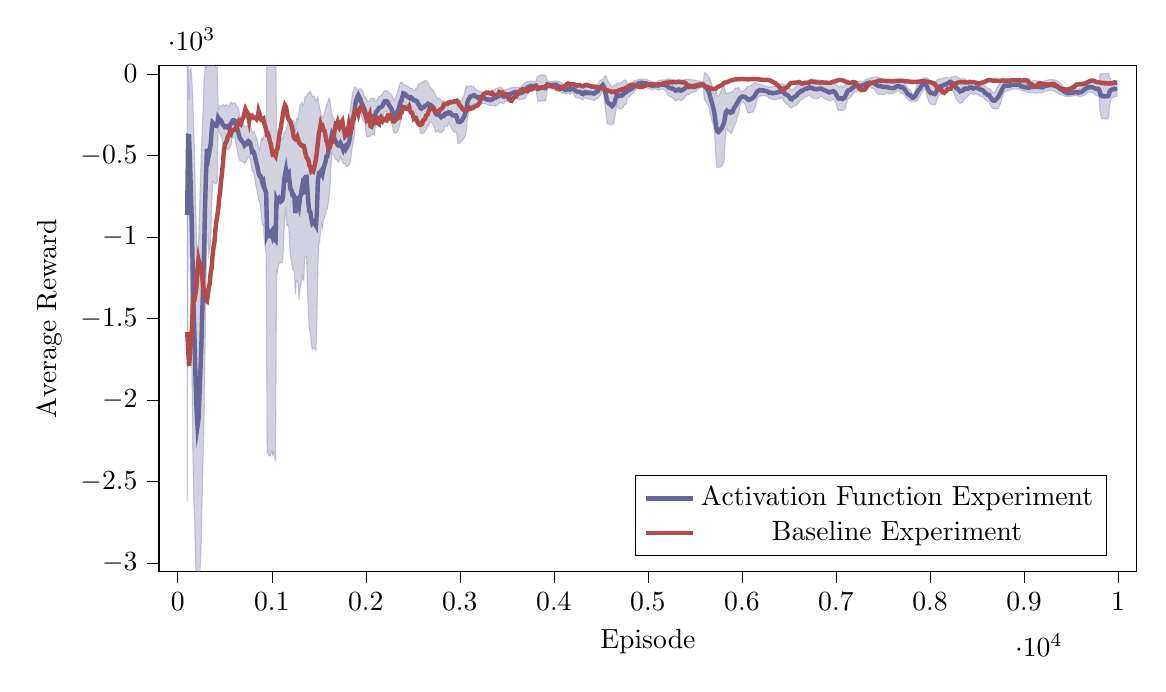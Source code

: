 % This file was created by tikzplotlib v0.9.1.
\begin{tikzpicture}

\definecolor{color0}{rgb}{1,0.498,0.055}
\definecolor{color1}{rgb}{0.122,0.467,0.706}

\begin{axis}[
compat=newest,
tick align=outside,
tick pos=left,
x grid style={white!69.02!black},
xmin=-200.00, xmax=10200.00,
xtick style={color=black},
y grid style={white!69.02!black},
ymin=-3050.00, ymax=50.00,
ytick style={color=black},
scaled y ticks=true,
scaled y ticks=base 10:-3,
width=14cm,
height=8cm,
xlabel=Episode,
ylabel=Average Reward,
%y label style={at={(-0.2,0.5)}}
legend pos=south east
]

\path [draw=blue!20!gray, fill=blue!20!gray, opacity=0.3]
(axis cs:100,-2619.662)
--(axis cs:100,892.158)
--(axis cs:110,143.417)
--(axis cs:120,-159.869)
--(axis cs:130,24.789)
--(axis cs:140,33.334)
--(axis cs:150,-33.264)
--(axis cs:160,-143.657)
--(axis cs:170,-336.157)
--(axis cs:180,-537.612)
--(axis cs:190,-786.83)
--(axis cs:200,-1012.186)
--(axis cs:210,-1164.847)
--(axis cs:220,-1066.52)
--(axis cs:230,-853.337)
--(axis cs:240,-657.089)
--(axis cs:250,-493.045)
--(axis cs:260,-354.251)
--(axis cs:270,-207.969)
--(axis cs:280,-36.042)
--(axis cs:290,35.395)
--(axis cs:300,81.043)
--(axis cs:310,41.785)
--(axis cs:320,45.823)
--(axis cs:330,115.543)
--(axis cs:340,151.042)
--(axis cs:350,184.925)
--(axis cs:360,127.169)
--(axis cs:370,63.889)
--(axis cs:380,57.407)
--(axis cs:390,50.646)
--(axis cs:400,42.712)
--(axis cs:410,37.095)
--(axis cs:420,42.24)
--(axis cs:430,-209.546)
--(axis cs:440,-194.363)
--(axis cs:450,-193.008)
--(axis cs:460,-198.106)
--(axis cs:470,-200.815)
--(axis cs:480,-185.785)
--(axis cs:490,-190.888)
--(axis cs:500,-196.214)
--(axis cs:510,-191.179)
--(axis cs:520,-186.8)
--(axis cs:530,-192.44)
--(axis cs:540,-198.722)
--(axis cs:550,-192.046)
--(axis cs:560,-173.481)
--(axis cs:570,-172.035)
--(axis cs:580,-184.966)
--(axis cs:590,-177.482)
--(axis cs:600,-175.851)
--(axis cs:610,-178.577)
--(axis cs:620,-191.535)
--(axis cs:630,-200.483)
--(axis cs:640,-206.522)
--(axis cs:650,-225.529)
--(axis cs:660,-256.721)
--(axis cs:670,-268.202)
--(axis cs:680,-285.461)
--(axis cs:690,-297.533)
--(axis cs:700,-305.48)
--(axis cs:710,-323.459)
--(axis cs:720,-321.484)
--(axis cs:730,-320.939)
--(axis cs:740,-317.104)
--(axis cs:750,-314.724)
--(axis cs:760,-314.193)
--(axis cs:770,-322.386)
--(axis cs:780,-332.41)
--(axis cs:790,-356.369)
--(axis cs:800,-354.868)
--(axis cs:810,-351.39)
--(axis cs:820,-365.761)
--(axis cs:830,-379.653)
--(axis cs:840,-395.324)
--(axis cs:850,-418.604)
--(axis cs:860,-446.928)
--(axis cs:870,-464.882)
--(axis cs:880,-437.839)
--(axis cs:890,-392.699)
--(axis cs:900,-404.165)
--(axis cs:910,-391.578)
--(axis cs:920,-378.1)
--(axis cs:930,-358.458)
--(axis cs:940,-355.945)
--(axis cs:950,354.704)
--(axis cs:960,377.156)
--(axis cs:970,357.573)
--(axis cs:980,356.279)
--(axis cs:990,375.005)
--(axis cs:1000,385.23)
--(axis cs:1010,352.656)
--(axis cs:1020,373.953)
--(axis cs:1030,333.286)
--(axis cs:1040,329.976)
--(axis cs:1050,-337.633)
--(axis cs:1060,-356.645)
--(axis cs:1070,-363.046)
--(axis cs:1080,-363.35)
--(axis cs:1090,-377.401)
--(axis cs:1100,-400.939)
--(axis cs:1110,-394.832)
--(axis cs:1120,-385.22)
--(axis cs:1130,-356.968)
--(axis cs:1140,-365.745)
--(axis cs:1150,-342.616)
--(axis cs:1160,-327.506)
--(axis cs:1170,-304.374)
--(axis cs:1180,-277.58)
--(axis cs:1190,-276.947)
--(axis cs:1200,-287.211)
--(axis cs:1210,-278.892)
--(axis cs:1220,-285.336)
--(axis cs:1230,-283.289)
--(axis cs:1240,-291.9)
--(axis cs:1250,-354.146)
--(axis cs:1260,-278.642)
--(axis cs:1270,-269.89)
--(axis cs:1280,-281.324)
--(axis cs:1290,-226.307)
--(axis cs:1300,-191.134)
--(axis cs:1310,-186.637)
--(axis cs:1320,-171.205)
--(axis cs:1330,-194.929)
--(axis cs:1340,-185.292)
--(axis cs:1350,-140.958)
--(axis cs:1360,-138.145)
--(axis cs:1370,-138.743)
--(axis cs:1380,-117.038)
--(axis cs:1390,-119.349)
--(axis cs:1400,-114.78)
--(axis cs:1410,-105.005)
--(axis cs:1420,-121.94)
--(axis cs:1430,-138.384)
--(axis cs:1440,-135.318)
--(axis cs:1450,-135.192)
--(axis cs:1460,-151.91)
--(axis cs:1470,-165.272)
--(axis cs:1480,-153.073)
--(axis cs:1490,-138.196)
--(axis cs:1500,-180.328)
--(axis cs:1510,-207.412)
--(axis cs:1520,-233.874)
--(axis cs:1530,-256.907)
--(axis cs:1540,-269.645)
--(axis cs:1550,-262.499)
--(axis cs:1560,-234.909)
--(axis cs:1570,-217.973)
--(axis cs:1580,-187.025)
--(axis cs:1590,-183.364)
--(axis cs:1600,-162.615)
--(axis cs:1610,-145.468)
--(axis cs:1620,-162.339)
--(axis cs:1630,-217.853)
--(axis cs:1640,-250.498)
--(axis cs:1650,-263.477)
--(axis cs:1660,-275.836)
--(axis cs:1670,-289.719)
--(axis cs:1680,-304.536)
--(axis cs:1690,-312.799)
--(axis cs:1700,-331.776)
--(axis cs:1710,-336.895)
--(axis cs:1720,-338.833)
--(axis cs:1730,-338.947)
--(axis cs:1740,-347.75)
--(axis cs:1750,-360.883)
--(axis cs:1760,-381.353)
--(axis cs:1770,-350.652)
--(axis cs:1780,-336.665)
--(axis cs:1790,-347.047)
--(axis cs:1800,-328.11)
--(axis cs:1810,-309.735)
--(axis cs:1820,-281.631)
--(axis cs:1830,-234.996)
--(axis cs:1840,-188.532)
--(axis cs:1850,-147.787)
--(axis cs:1860,-113.981)
--(axis cs:1870,-96.836)
--(axis cs:1880,-78.489)
--(axis cs:1890,-84.523)
--(axis cs:1900,-92.921)
--(axis cs:1910,-93.811)
--(axis cs:1920,-97.737)
--(axis cs:1930,-88.603)
--(axis cs:1940,-89.127)
--(axis cs:1950,-91.27)
--(axis cs:1960,-99.643)
--(axis cs:1970,-109.747)
--(axis cs:1980,-124.976)
--(axis cs:1990,-145.609)
--(axis cs:2000,-141.708)
--(axis cs:2010,-155.625)
--(axis cs:2020,-170.641)
--(axis cs:2030,-165.853)
--(axis cs:2040,-161.148)
--(axis cs:2050,-150.503)
--(axis cs:2060,-150.132)
--(axis cs:2070,-147.983)
--(axis cs:2080,-147.384)
--(axis cs:2090,-149.131)
--(axis cs:2100,-165.423)
--(axis cs:2110,-165.2)
--(axis cs:2120,-159.228)
--(axis cs:2130,-146.457)
--(axis cs:2140,-135.778)
--(axis cs:2150,-134.91)
--(axis cs:2160,-132.011)
--(axis cs:2170,-127.701)
--(axis cs:2180,-116.737)
--(axis cs:2190,-107.621)
--(axis cs:2200,-100.471)
--(axis cs:2210,-102.784)
--(axis cs:2220,-100.967)
--(axis cs:2230,-102.509)
--(axis cs:2240,-112.122)
--(axis cs:2250,-115.399)
--(axis cs:2260,-119.194)
--(axis cs:2270,-122.931)
--(axis cs:2280,-133.498)
--(axis cs:2290,-150.087)
--(axis cs:2300,-161.458)
--(axis cs:2310,-149.423)
--(axis cs:2320,-139.734)
--(axis cs:2330,-126.866)
--(axis cs:2340,-103.559)
--(axis cs:2350,-84.492)
--(axis cs:2360,-64.343)
--(axis cs:2370,-50.473)
--(axis cs:2380,-49.2)
--(axis cs:2390,-51.864)
--(axis cs:2400,-64.096)
--(axis cs:2410,-67.528)
--(axis cs:2420,-67.072)
--(axis cs:2430,-69.951)
--(axis cs:2440,-74.175)
--(axis cs:2450,-77.601)
--(axis cs:2460,-81.936)
--(axis cs:2470,-87.642)
--(axis cs:2480,-84.977)
--(axis cs:2490,-88.371)
--(axis cs:2500,-96.73)
--(axis cs:2510,-99.812)
--(axis cs:2520,-100.388)
--(axis cs:2530,-94.174)
--(axis cs:2540,-84.8)
--(axis cs:2550,-75.835)
--(axis cs:2560,-65.099)
--(axis cs:2570,-59.894)
--(axis cs:2580,-55.915)
--(axis cs:2590,-57.285)
--(axis cs:2600,-48.455)
--(axis cs:2610,-45.011)
--(axis cs:2620,-43.496)
--(axis cs:2630,-38.89)
--(axis cs:2640,-39.164)
--(axis cs:2650,-42.009)
--(axis cs:2660,-52.59)
--(axis cs:2670,-60.293)
--(axis cs:2680,-78.615)
--(axis cs:2690,-84.462)
--(axis cs:2700,-91.812)
--(axis cs:2710,-94.186)
--(axis cs:2720,-101.502)
--(axis cs:2730,-114.813)
--(axis cs:2740,-124.37)
--(axis cs:2750,-137.295)
--(axis cs:2760,-146.195)
--(axis cs:2770,-153.628)
--(axis cs:2780,-147.138)
--(axis cs:2790,-152.124)
--(axis cs:2800,-167.357)
--(axis cs:2810,-165.451)
--(axis cs:2820,-163.278)
--(axis cs:2830,-166.567)
--(axis cs:2840,-170.623)
--(axis cs:2850,-165.669)
--(axis cs:2860,-166.496)
--(axis cs:2870,-161.971)
--(axis cs:2880,-173.617)
--(axis cs:2890,-165.233)
--(axis cs:2900,-155.442)
--(axis cs:2910,-160.889)
--(axis cs:2920,-161.507)
--(axis cs:2930,-155.928)
--(axis cs:2940,-152.735)
--(axis cs:2950,-157.702)
--(axis cs:2960,-154.848)
--(axis cs:2970,-159.182)
--(axis cs:2980,-156.387)
--(axis cs:2990,-160.797)
--(axis cs:3000,-166.909)
--(axis cs:3010,-167.053)
--(axis cs:3020,-163.252)
--(axis cs:3030,-147.426)
--(axis cs:3040,-137.708)
--(axis cs:3050,-116.405)
--(axis cs:3060,-93.643)
--(axis cs:3070,-73.367)
--(axis cs:3080,-80.279)
--(axis cs:3090,-74.253)
--(axis cs:3100,-74.216)
--(axis cs:3110,-71.454)
--(axis cs:3120,-72.823)
--(axis cs:3130,-78.025)
--(axis cs:3140,-78.16)
--(axis cs:3150,-77.002)
--(axis cs:3160,-87.882)
--(axis cs:3170,-92.285)
--(axis cs:3180,-99.775)
--(axis cs:3190,-103.102)
--(axis cs:3200,-101.176)
--(axis cs:3210,-104.156)
--(axis cs:3220,-106.403)
--(axis cs:3230,-107.906)
--(axis cs:3240,-113.027)
--(axis cs:3250,-115.581)
--(axis cs:3260,-115.147)
--(axis cs:3270,-118.54)
--(axis cs:3280,-121.401)
--(axis cs:3290,-124.195)
--(axis cs:3300,-123.187)
--(axis cs:3310,-122.982)
--(axis cs:3320,-125.3)
--(axis cs:3330,-123.982)
--(axis cs:3340,-116.772)
--(axis cs:3350,-113.628)
--(axis cs:3360,-100.2)
--(axis cs:3370,-95.246)
--(axis cs:3380,-89.31)
--(axis cs:3390,-86.778)
--(axis cs:3400,-86.848)
--(axis cs:3410,-83.246)
--(axis cs:3420,-78.088)
--(axis cs:3430,-77.807)
--(axis cs:3440,-81.477)
--(axis cs:3450,-85.935)
--(axis cs:3460,-93.507)
--(axis cs:3470,-94.426)
--(axis cs:3480,-100.52)
--(axis cs:3490,-95.516)
--(axis cs:3500,-90.405)
--(axis cs:3510,-88.587)
--(axis cs:3520,-89.347)
--(axis cs:3530,-87.857)
--(axis cs:3540,-86.324)
--(axis cs:3550,-84.236)
--(axis cs:3560,-82.423)
--(axis cs:3570,-80.355)
--(axis cs:3580,-79.512)
--(axis cs:3590,-80.413)
--(axis cs:3600,-81.449)
--(axis cs:3610,-82.598)
--(axis cs:3620,-84.212)
--(axis cs:3630,-81.539)
--(axis cs:3640,-78.375)
--(axis cs:3650,-78.633)
--(axis cs:3660,-73.845)
--(axis cs:3670,-67.981)
--(axis cs:3680,-61.768)
--(axis cs:3690,-54.389)
--(axis cs:3700,-50.121)
--(axis cs:3710,-45.955)
--(axis cs:3720,-45.43)
--(axis cs:3730,-45.962)
--(axis cs:3740,-44.714)
--(axis cs:3750,-43.098)
--(axis cs:3760,-43.529)
--(axis cs:3770,-44.69)
--(axis cs:3780,-44.898)
--(axis cs:3790,-46.838)
--(axis cs:3800,-45.682)
--(axis cs:3810,-44.966)
--(axis cs:3820,-19.165)
--(axis cs:3830,-11.472)
--(axis cs:3840,-10.606)
--(axis cs:3850,-7.511)
--(axis cs:3860,-5.525)
--(axis cs:3870,-4.418)
--(axis cs:3880,-5.029)
--(axis cs:3890,-5.455)
--(axis cs:3900,-7.595)
--(axis cs:3910,-8.019)
--(axis cs:3920,-18.497)
--(axis cs:3930,-42.927)
--(axis cs:3940,-42.407)
--(axis cs:3950,-44.099)
--(axis cs:3960,-44.713)
--(axis cs:3970,-45.074)
--(axis cs:3980,-44.088)
--(axis cs:3990,-44.425)
--(axis cs:4000,-43.823)
--(axis cs:4010,-42.003)
--(axis cs:4020,-41.042)
--(axis cs:4030,-42.913)
--(axis cs:4040,-43.125)
--(axis cs:4050,-46.186)
--(axis cs:4060,-48.324)
--(axis cs:4070,-49.709)
--(axis cs:4080,-52.792)
--(axis cs:4090,-56.961)
--(axis cs:4100,-62.378)
--(axis cs:4110,-68.332)
--(axis cs:4120,-73.31)
--(axis cs:4130,-72.19)
--(axis cs:4140,-69.47)
--(axis cs:4150,-67.612)
--(axis cs:4160,-67.654)
--(axis cs:4170,-69.388)
--(axis cs:4180,-67.332)
--(axis cs:4190,-64.47)
--(axis cs:4200,-63.882)
--(axis cs:4210,-63.899)
--(axis cs:4220,-60.861)
--(axis cs:4230,-62.904)
--(axis cs:4240,-66.632)
--(axis cs:4250,-68.702)
--(axis cs:4260,-69.536)
--(axis cs:4270,-69.681)
--(axis cs:4280,-73.056)
--(axis cs:4290,-78.104)
--(axis cs:4300,-83.305)
--(axis cs:4310,-86.948)
--(axis cs:4320,-84.868)
--(axis cs:4330,-79.228)
--(axis cs:4340,-78.472)
--(axis cs:4350,-81.631)
--(axis cs:4360,-77.145)
--(axis cs:4370,-75.039)
--(axis cs:4380,-76.393)
--(axis cs:4390,-75.415)
--(axis cs:4400,-75.254)
--(axis cs:4410,-75.527)
--(axis cs:4420,-75.601)
--(axis cs:4430,-76.775)
--(axis cs:4440,-71.894)
--(axis cs:4450,-65.712)
--(axis cs:4460,-65.629)
--(axis cs:4470,-58.643)
--(axis cs:4480,-48.602)
--(axis cs:4490,-40.5)
--(axis cs:4500,-36.846)
--(axis cs:4510,-33.767)
--(axis cs:4520,-32.418)
--(axis cs:4530,-27.091)
--(axis cs:4540,-12.579)
--(axis cs:4550,-8.57)
--(axis cs:4560,-18.152)
--(axis cs:4570,-36.25)
--(axis cs:4580,-46.577)
--(axis cs:4590,-56.39)
--(axis cs:4600,-62.141)
--(axis cs:4610,-72.687)
--(axis cs:4620,-82.26)
--(axis cs:4630,-74.013)
--(axis cs:4640,-70.983)
--(axis cs:4650,-69.067)
--(axis cs:4660,-59.26)
--(axis cs:4670,-66.375)
--(axis cs:4680,-54.383)
--(axis cs:4690,-54.995)
--(axis cs:4700,-53.062)
--(axis cs:4710,-50.586)
--(axis cs:4720,-52.931)
--(axis cs:4730,-47.528)
--(axis cs:4740,-41.226)
--(axis cs:4750,-35.676)
--(axis cs:4760,-39.595)
--(axis cs:4770,-40.312)
--(axis cs:4780,-55.261)
--(axis cs:4790,-57.795)
--(axis cs:4800,-57.855)
--(axis cs:4810,-56.275)
--(axis cs:4820,-52.502)
--(axis cs:4830,-53.381)
--(axis cs:4840,-50.613)
--(axis cs:4850,-44.588)
--(axis cs:4860,-40.874)
--(axis cs:4870,-38.993)
--(axis cs:4880,-38.64)
--(axis cs:4890,-34.982)
--(axis cs:4900,-32.191)
--(axis cs:4910,-31.428)
--(axis cs:4920,-30.512)
--(axis cs:4930,-29.037)
--(axis cs:4940,-29.252)
--(axis cs:4950,-29.947)
--(axis cs:4960,-31.254)
--(axis cs:4970,-31.278)
--(axis cs:4980,-30.079)
--(axis cs:4990,-32.375)
--(axis cs:5000,-36.585)
--(axis cs:5010,-39.151)
--(axis cs:5020,-42.897)
--(axis cs:5030,-45.674)
--(axis cs:5040,-47.666)
--(axis cs:5050,-48.015)
--(axis cs:5060,-47.486)
--(axis cs:5070,-47.763)
--(axis cs:5080,-48.14)
--(axis cs:5090,-48.493)
--(axis cs:5100,-44.478)
--(axis cs:5110,-41.741)
--(axis cs:5120,-39.244)
--(axis cs:5130,-38.098)
--(axis cs:5140,-36.824)
--(axis cs:5150,-36.031)
--(axis cs:5160,-35.608)
--(axis cs:5170,-37.138)
--(axis cs:5180,-35.218)
--(axis cs:5190,-34.133)
--(axis cs:5200,-31.715)
--(axis cs:5210,-28.817)
--(axis cs:5220,-28.456)
--(axis cs:5230,-30.278)
--(axis cs:5240,-30.629)
--(axis cs:5250,-29.933)
--(axis cs:5260,-33.898)
--(axis cs:5270,-32.437)
--(axis cs:5280,-34.189)
--(axis cs:5290,-37.449)
--(axis cs:5300,-38.28)
--(axis cs:5310,-35.676)
--(axis cs:5320,-34.427)
--(axis cs:5330,-33.865)
--(axis cs:5340,-35.279)
--(axis cs:5350,-41.515)
--(axis cs:5360,-39.106)
--(axis cs:5370,-36.6)
--(axis cs:5380,-34.356)
--(axis cs:5390,-34.309)
--(axis cs:5400,-32.004)
--(axis cs:5410,-30.763)
--(axis cs:5420,-30.908)
--(axis cs:5430,-31.771)
--(axis cs:5440,-33.315)
--(axis cs:5450,-33.829)
--(axis cs:5460,-34.352)
--(axis cs:5470,-34.963)
--(axis cs:5480,-36.468)
--(axis cs:5490,-35.861)
--(axis cs:5500,-38.606)
--(axis cs:5510,-41.0)
--(axis cs:5520,-41.856)
--(axis cs:5530,-41.701)
--(axis cs:5540,-42.049)
--(axis cs:5550,-42.121)
--(axis cs:5560,-44.416)
--(axis cs:5570,-45.449)
--(axis cs:5580,-46.599)
--(axis cs:5590,-46.908)
--(axis cs:5600,11.367)
--(axis cs:5610,7.439)
--(axis cs:5620,2.291)
--(axis cs:5630,-4.121)
--(axis cs:5640,-11.833)
--(axis cs:5650,-19.842)
--(axis cs:5660,-29.718)
--(axis cs:5670,-44.993)
--(axis cs:5680,-63.997)
--(axis cs:5690,-87.376)
--(axis cs:5700,-116.586)
--(axis cs:5710,-130.038)
--(axis cs:5720,-97.423)
--(axis cs:5730,-110.547)
--(axis cs:5740,-131.482)
--(axis cs:5750,-136.893)
--(axis cs:5760,-125.228)
--(axis cs:5770,-115.296)
--(axis cs:5780,-100.237)
--(axis cs:5790,-90.076)
--(axis cs:5800,-73.052)
--(axis cs:5810,-64.361)
--(axis cs:5820,-94.578)
--(axis cs:5830,-120.809)
--(axis cs:5840,-117.21)
--(axis cs:5850,-115.684)
--(axis cs:5860,-116.36)
--(axis cs:5870,-112.195)
--(axis cs:5880,-110.391)
--(axis cs:5890,-106.218)
--(axis cs:5900,-110.817)
--(axis cs:5910,-103.138)
--(axis cs:5920,-92.627)
--(axis cs:5930,-87.258)
--(axis cs:5940,-85.456)
--(axis cs:5950,-86.326)
--(axis cs:5960,-81.218)
--(axis cs:5970,-83.852)
--(axis cs:5980,-104.236)
--(axis cs:5990,-104.473)
--(axis cs:6000,-104.802)
--(axis cs:6010,-103.025)
--(axis cs:6020,-103.427)
--(axis cs:6030,-97.784)
--(axis cs:6040,-89.447)
--(axis cs:6050,-82.697)
--(axis cs:6060,-74.155)
--(axis cs:6070,-77.444)
--(axis cs:6080,-76.682)
--(axis cs:6090,-73.487)
--(axis cs:6100,-66.456)
--(axis cs:6110,-64.758)
--(axis cs:6120,-58.006)
--(axis cs:6130,-53.293)
--(axis cs:6140,-50.322)
--(axis cs:6150,-51.703)
--(axis cs:6160,-62.05)
--(axis cs:6170,-62.327)
--(axis cs:6180,-61.025)
--(axis cs:6190,-62.375)
--(axis cs:6200,-64.721)
--(axis cs:6210,-66.372)
--(axis cs:6220,-68.762)
--(axis cs:6230,-69.466)
--(axis cs:6240,-72.798)
--(axis cs:6250,-74.023)
--(axis cs:6260,-74.966)
--(axis cs:6270,-76.301)
--(axis cs:6280,-79.124)
--(axis cs:6290,-80.266)
--(axis cs:6300,-78.931)
--(axis cs:6310,-78.731)
--(axis cs:6320,-79.542)
--(axis cs:6330,-78.997)
--(axis cs:6340,-74.376)
--(axis cs:6350,-74.582)
--(axis cs:6360,-74.452)
--(axis cs:6370,-72.532)
--(axis cs:6380,-70.21)
--(axis cs:6390,-68.707)
--(axis cs:6400,-67.566)
--(axis cs:6410,-63.686)
--(axis cs:6420,-61.878)
--(axis cs:6430,-59.617)
--(axis cs:6440,-60.821)
--(axis cs:6450,-61.573)
--(axis cs:6460,-67.906)
--(axis cs:6470,-68.649)
--(axis cs:6480,-70.718)
--(axis cs:6490,-74.442)
--(axis cs:6500,-79.11)
--(axis cs:6510,-87.965)
--(axis cs:6520,-95.995)
--(axis cs:6530,-99.793)
--(axis cs:6540,-92.59)
--(axis cs:6550,-89.803)
--(axis cs:6560,-84.709)
--(axis cs:6570,-79.721)
--(axis cs:6580,-73.921)
--(axis cs:6590,-64.861)
--(axis cs:6600,-56.922)
--(axis cs:6610,-54.996)
--(axis cs:6620,-54.867)
--(axis cs:6630,-50.111)
--(axis cs:6640,-50.807)
--(axis cs:6650,-45.411)
--(axis cs:6660,-43.1)
--(axis cs:6670,-41.526)
--(axis cs:6680,-40.199)
--(axis cs:6690,-40.677)
--(axis cs:6700,-40.376)
--(axis cs:6710,-37.409)
--(axis cs:6720,-33.125)
--(axis cs:6730,-32.215)
--(axis cs:6740,-28.066)
--(axis cs:6750,-31.342)
--(axis cs:6760,-30.558)
--(axis cs:6770,-32.231)
--(axis cs:6780,-34.08)
--(axis cs:6790,-35.124)
--(axis cs:6800,-35.455)
--(axis cs:6810,-35.869)
--(axis cs:6820,-35.921)
--(axis cs:6830,-38.136)
--(axis cs:6840,-42.662)
--(axis cs:6850,-43.575)
--(axis cs:6860,-47.996)
--(axis cs:6870,-49.228)
--(axis cs:6880,-48.855)
--(axis cs:6890,-49.504)
--(axis cs:6900,-54.028)
--(axis cs:6910,-57.423)
--(axis cs:6920,-58.926)
--(axis cs:6930,-61.838)
--(axis cs:6940,-58.89)
--(axis cs:6950,-57.268)
--(axis cs:6960,-56.259)
--(axis cs:6970,-54.363)
--(axis cs:6980,-57.682)
--(axis cs:6990,-60.137)
--(axis cs:7000,-65.451)
--(axis cs:7010,-63.674)
--(axis cs:7020,-72.562)
--(axis cs:7030,-78.675)
--(axis cs:7040,-77.818)
--(axis cs:7050,-74.225)
--(axis cs:7060,-73.91)
--(axis cs:7070,-80.652)
--(axis cs:7080,-76.352)
--(axis cs:7090,-72.582)
--(axis cs:7100,-62.576)
--(axis cs:7110,-60.123)
--(axis cs:7120,-54.249)
--(axis cs:7130,-51.246)
--(axis cs:7140,-49.977)
--(axis cs:7150,-51.519)
--(axis cs:7160,-47.903)
--(axis cs:7170,-43.98)
--(axis cs:7180,-43.986)
--(axis cs:7190,-42.296)
--(axis cs:7200,-40.685)
--(axis cs:7210,-41.67)
--(axis cs:7220,-43.839)
--(axis cs:7230,-45.133)
--(axis cs:7240,-46.555)
--(axis cs:7250,-45.858)
--(axis cs:7260,-45.793)
--(axis cs:7270,-46.233)
--(axis cs:7280,-44.205)
--(axis cs:7290,-42.795)
--(axis cs:7300,-42.384)
--(axis cs:7310,-37.086)
--(axis cs:7320,-33.861)
--(axis cs:7330,-31.394)
--(axis cs:7340,-28.937)
--(axis cs:7350,-27.503)
--(axis cs:7360,-25.74)
--(axis cs:7370,-22.678)
--(axis cs:7380,-19.862)
--(axis cs:7390,-18.985)
--(axis cs:7400,-18.204)
--(axis cs:7410,-19.0)
--(axis cs:7420,-17.958)
--(axis cs:7430,-17.433)
--(axis cs:7440,-19.113)
--(axis cs:7450,-21.643)
--(axis cs:7460,-22.684)
--(axis cs:7470,-24.48)
--(axis cs:7480,-26.268)
--(axis cs:7490,-29.337)
--(axis cs:7500,-30.654)
--(axis cs:7510,-33.897)
--(axis cs:7520,-36.534)
--(axis cs:7530,-38.515)
--(axis cs:7540,-40.941)
--(axis cs:7550,-44.211)
--(axis cs:7560,-47.077)
--(axis cs:7570,-48.115)
--(axis cs:7580,-50.031)
--(axis cs:7590,-51.675)
--(axis cs:7600,-54.893)
--(axis cs:7610,-54.945)
--(axis cs:7620,-54.317)
--(axis cs:7630,-51.642)
--(axis cs:7640,-48.093)
--(axis cs:7650,-44.695)
--(axis cs:7660,-44.252)
--(axis cs:7670,-44.619)
--(axis cs:7680,-45.772)
--(axis cs:7690,-45.717)
--(axis cs:7700,-44.824)
--(axis cs:7710,-45.126)
--(axis cs:7720,-48.057)
--(axis cs:7730,-56.195)
--(axis cs:7740,-65.245)
--(axis cs:7750,-73.995)
--(axis cs:7760,-82.639)
--(axis cs:7770,-88.83)
--(axis cs:7780,-92.969)
--(axis cs:7790,-94.858)
--(axis cs:7800,-105.813)
--(axis cs:7810,-119.823)
--(axis cs:7820,-125.166)
--(axis cs:7830,-118.462)
--(axis cs:7840,-104.433)
--(axis cs:7850,-86.972)
--(axis cs:7860,-67.71)
--(axis cs:7870,-56.868)
--(axis cs:7880,-48.547)
--(axis cs:7890,-43.062)
--(axis cs:7900,-35.561)
--(axis cs:7910,-31.353)
--(axis cs:7920,-28.74)
--(axis cs:7930,-23.308)
--(axis cs:7940,-22.48)
--(axis cs:7950,-23.592)
--(axis cs:7960,-24.956)
--(axis cs:7970,-23.726)
--(axis cs:7980,-28.197)
--(axis cs:7990,-32.973)
--(axis cs:8000,-42.388)
--(axis cs:8010,-48.221)
--(axis cs:8020,-46.338)
--(axis cs:8030,-50.835)
--(axis cs:8040,-52.149)
--(axis cs:8050,-54.532)
--(axis cs:8060,-49.374)
--(axis cs:8070,-39.135)
--(axis cs:8080,-32.79)
--(axis cs:8090,-31.29)
--(axis cs:8100,-28.287)
--(axis cs:8110,-29.626)
--(axis cs:8120,-29.731)
--(axis cs:8130,-27.95)
--(axis cs:8140,-26.627)
--(axis cs:8150,-24.245)
--(axis cs:8160,-22.924)
--(axis cs:8170,-22.337)
--(axis cs:8180,-20.576)
--(axis cs:8190,-21.131)
--(axis cs:8200,-22.362)
--(axis cs:8210,-22.99)
--(axis cs:8220,-23.474)
--(axis cs:8230,-15.947)
--(axis cs:8240,-16.431)
--(axis cs:8250,-17.885)
--(axis cs:8260,-12.02)
--(axis cs:8270,-12.818)
--(axis cs:8280,-16.987)
--(axis cs:8290,-16.218)
--(axis cs:8300,-20.375)
--(axis cs:8310,-22.891)
--(axis cs:8320,-30.448)
--(axis cs:8330,-28.403)
--(axis cs:8340,-28.625)
--(axis cs:8350,-27.895)
--(axis cs:8360,-28.049)
--(axis cs:8370,-30.287)
--(axis cs:8380,-33.799)
--(axis cs:8390,-39.118)
--(axis cs:8400,-40.603)
--(axis cs:8410,-45.587)
--(axis cs:8420,-43.754)
--(axis cs:8430,-46.393)
--(axis cs:8440,-45.107)
--(axis cs:8450,-48.203)
--(axis cs:8460,-50.376)
--(axis cs:8470,-48.643)
--(axis cs:8480,-47.303)
--(axis cs:8490,-45.997)
--(axis cs:8500,-44.426)
--(axis cs:8510,-43.293)
--(axis cs:8520,-47.568)
--(axis cs:8530,-49.989)
--(axis cs:8540,-53.764)
--(axis cs:8550,-54.48)
--(axis cs:8560,-58.231)
--(axis cs:8570,-63.587)
--(axis cs:8580,-68.539)
--(axis cs:8590,-74.771)
--(axis cs:8600,-79.171)
--(axis cs:8610,-86.694)
--(axis cs:8620,-86.225)
--(axis cs:8630,-87.787)
--(axis cs:8640,-90.718)
--(axis cs:8650,-99.707)
--(axis cs:8660,-105.302)
--(axis cs:8670,-112.366)
--(axis cs:8680,-114.096)
--(axis cs:8690,-112.483)
--(axis cs:8700,-100.502)
--(axis cs:8710,-88.056)
--(axis cs:8720,-76.096)
--(axis cs:8730,-66.482)
--(axis cs:8740,-59.5)
--(axis cs:8750,-47.872)
--(axis cs:8760,-39.97)
--(axis cs:8770,-34.101)
--(axis cs:8780,-32.586)
--(axis cs:8790,-30.277)
--(axis cs:8800,-33.158)
--(axis cs:8810,-34.2)
--(axis cs:8820,-40.179)
--(axis cs:8830,-41.161)
--(axis cs:8840,-41.534)
--(axis cs:8850,-43.923)
--(axis cs:8860,-40.232)
--(axis cs:8870,-39.165)
--(axis cs:8880,-37.843)
--(axis cs:8890,-38.484)
--(axis cs:8900,-37.881)
--(axis cs:8910,-38.788)
--(axis cs:8920,-38.719)
--(axis cs:8930,-39.226)
--(axis cs:8940,-39.398)
--(axis cs:8950,-39.207)
--(axis cs:8960,-44.477)
--(axis cs:8970,-49.858)
--(axis cs:8980,-50.408)
--(axis cs:8990,-53.117)
--(axis cs:9000,-53.63)
--(axis cs:9010,-56.166)
--(axis cs:9020,-53.239)
--(axis cs:9030,-55.122)
--(axis cs:9040,-54.48)
--(axis cs:9050,-55.121)
--(axis cs:9060,-52.122)
--(axis cs:9070,-47.673)
--(axis cs:9080,-43.751)
--(axis cs:9090,-43.858)
--(axis cs:9100,-39.527)
--(axis cs:9110,-38.462)
--(axis cs:9120,-40.557)
--(axis cs:9130,-39.22)
--(axis cs:9140,-41.26)
--(axis cs:9150,-41.945)
--(axis cs:9160,-41.739)
--(axis cs:9170,-42.38)
--(axis cs:9180,-45.691)
--(axis cs:9190,-44.579)
--(axis cs:9200,-47.485)
--(axis cs:9210,-42.816)
--(axis cs:9220,-40.799)
--(axis cs:9230,-40.196)
--(axis cs:9240,-38.502)
--(axis cs:9250,-37.11)
--(axis cs:9260,-35.991)
--(axis cs:9270,-34.283)
--(axis cs:9280,-33.726)
--(axis cs:9290,-32.614)
--(axis cs:9300,-34.159)
--(axis cs:9310,-35.405)
--(axis cs:9320,-35.083)
--(axis cs:9330,-37.507)
--(axis cs:9340,-39.812)
--(axis cs:9350,-40.606)
--(axis cs:9360,-44.211)
--(axis cs:9370,-50.243)
--(axis cs:9380,-54.787)
--(axis cs:9390,-59.459)
--(axis cs:9400,-62.626)
--(axis cs:9410,-68.944)
--(axis cs:9420,-78.716)
--(axis cs:9430,-81.876)
--(axis cs:9440,-84.517)
--(axis cs:9450,-91.539)
--(axis cs:9460,-95.431)
--(axis cs:9470,-95.639)
--(axis cs:9480,-95.314)
--(axis cs:9490,-95.67)
--(axis cs:9500,-93.738)
--(axis cs:9510,-93.308)
--(axis cs:9520,-92.155)
--(axis cs:9530,-91.177)
--(axis cs:9540,-90.266)
--(axis cs:9550,-89.577)
--(axis cs:9560,-89.239)
--(axis cs:9570,-91.204)
--(axis cs:9580,-93.125)
--(axis cs:9590,-85.661)
--(axis cs:9600,-84.88)
--(axis cs:9610,-85.089)
--(axis cs:9620,-80.129)
--(axis cs:9630,-68.732)
--(axis cs:9640,-62.937)
--(axis cs:9650,-58.444)
--(axis cs:9660,-54.569)
--(axis cs:9670,-51.867)
--(axis cs:9680,-50.503)
--(axis cs:9690,-53.209)
--(axis cs:9700,-51.018)
--(axis cs:9710,-49.117)
--(axis cs:9720,-46.505)
--(axis cs:9730,-48.657)
--(axis cs:9740,-49.474)
--(axis cs:9750,-50.116)
--(axis cs:9760,-50.866)
--(axis cs:9770,-49.879)
--(axis cs:9780,-49.632)
--(axis cs:9790,-48.858)
--(axis cs:9800,-43.38)
--(axis cs:9810,2.613)
--(axis cs:9820,-2.465)
--(axis cs:9830,2.433)
--(axis cs:9840,1.263)
--(axis cs:9850,2.574)
--(axis cs:9860,2.211)
--(axis cs:9870,2.541)
--(axis cs:9880,3.761)
--(axis cs:9890,2.968)
--(axis cs:9900,5.847)
--(axis cs:9910,-23.286)
--(axis cs:9920,-27.403)
--(axis cs:9930,-47.122)
--(axis cs:9940,-43.691)
--(axis cs:9950,-42.753)
--(axis cs:9960,-41.744)
--(axis cs:9970,-44.153)
--(axis cs:9980,-42.585)
--(axis cs:9990,-40.012)
--(axis cs:9990,-136.63)
--(axis cs:9990,-136.63)
--(axis cs:9980,-137.467)
--(axis cs:9970,-139.389)
--(axis cs:9960,-137.603)
--(axis cs:9950,-145.426)
--(axis cs:9940,-145.444)
--(axis cs:9930,-145.372)
--(axis cs:9920,-172.488)
--(axis cs:9910,-199.406)
--(axis cs:9900,-267.946)
--(axis cs:9890,-275.618)
--(axis cs:9880,-275.262)
--(axis cs:9870,-275.557)
--(axis cs:9860,-275.22)
--(axis cs:9850,-273.37)
--(axis cs:9840,-274.496)
--(axis cs:9830,-274.215)
--(axis cs:9820,-259.615)
--(axis cs:9810,-238.71)
--(axis cs:9800,-152.491)
--(axis cs:9790,-133.364)
--(axis cs:9780,-133.53)
--(axis cs:9770,-131.755)
--(axis cs:9760,-129.262)
--(axis cs:9750,-122.593)
--(axis cs:9740,-117.096)
--(axis cs:9730,-115.034)
--(axis cs:9720,-112.057)
--(axis cs:9710,-111.859)
--(axis cs:9700,-111.58)
--(axis cs:9690,-110.305)
--(axis cs:9680,-110.263)
--(axis cs:9670,-116.285)
--(axis cs:9660,-122.043)
--(axis cs:9650,-126.781)
--(axis cs:9640,-131.364)
--(axis cs:9630,-133.746)
--(axis cs:9620,-133.658)
--(axis cs:9610,-136.413)
--(axis cs:9600,-137.26)
--(axis cs:9590,-138.041)
--(axis cs:9580,-135.01)
--(axis cs:9570,-134.644)
--(axis cs:9560,-132.239)
--(axis cs:9550,-131.947)
--(axis cs:9540,-132.069)
--(axis cs:9530,-134.821)
--(axis cs:9520,-135.659)
--(axis cs:9510,-135.66)
--(axis cs:9500,-137.52)
--(axis cs:9490,-137.097)
--(axis cs:9480,-138.327)
--(axis cs:9470,-137.152)
--(axis cs:9460,-138.809)
--(axis cs:9450,-137.471)
--(axis cs:9440,-137.175)
--(axis cs:9430,-133.295)
--(axis cs:9420,-132.323)
--(axis cs:9410,-130.593)
--(axis cs:9400,-128.276)
--(axis cs:9390,-126.747)
--(axis cs:9380,-123.858)
--(axis cs:9370,-122.062)
--(axis cs:9360,-115.729)
--(axis cs:9350,-111.951)
--(axis cs:9340,-109.705)
--(axis cs:9330,-107.521)
--(axis cs:9320,-104.479)
--(axis cs:9310,-103.153)
--(axis cs:9300,-101.204)
--(axis cs:9290,-99.439)
--(axis cs:9280,-101.22)
--(axis cs:9270,-101.308)
--(axis cs:9260,-103.013)
--(axis cs:9250,-103.213)
--(axis cs:9240,-104.742)
--(axis cs:9230,-106.8)
--(axis cs:9220,-106.6)
--(axis cs:9210,-110.167)
--(axis cs:9200,-114.697)
--(axis cs:9190,-113.687)
--(axis cs:9180,-116.364)
--(axis cs:9170,-114.332)
--(axis cs:9160,-115.197)
--(axis cs:9150,-116.824)
--(axis cs:9140,-117.188)
--(axis cs:9130,-115.474)
--(axis cs:9120,-117.545)
--(axis cs:9110,-114.056)
--(axis cs:9100,-113.15)
--(axis cs:9090,-114.778)
--(axis cs:9080,-111.442)
--(axis cs:9070,-112.116)
--(axis cs:9060,-112.481)
--(axis cs:9050,-114.172)
--(axis cs:9040,-111.826)
--(axis cs:9030,-110.033)
--(axis cs:9020,-106.452)
--(axis cs:9010,-106.894)
--(axis cs:9000,-103.508)
--(axis cs:8990,-102.345)
--(axis cs:8980,-100.617)
--(axis cs:8970,-99.512)
--(axis cs:8960,-96.145)
--(axis cs:8950,-90.428)
--(axis cs:8940,-90.328)
--(axis cs:8930,-92.126)
--(axis cs:8920,-93.085)
--(axis cs:8910,-92.526)
--(axis cs:8900,-92.109)
--(axis cs:8890,-92.641)
--(axis cs:8880,-93.018)
--(axis cs:8870,-93.921)
--(axis cs:8860,-96.743)
--(axis cs:8850,-97.67)
--(axis cs:8840,-98.985)
--(axis cs:8830,-100.233)
--(axis cs:8820,-101.728)
--(axis cs:8810,-106.15)
--(axis cs:8800,-110.171)
--(axis cs:8790,-112.438)
--(axis cs:8780,-128.607)
--(axis cs:8770,-145.863)
--(axis cs:8760,-164.68)
--(axis cs:8750,-182.059)
--(axis cs:8740,-192.099)
--(axis cs:8730,-210.455)
--(axis cs:8720,-212.672)
--(axis cs:8710,-212.184)
--(axis cs:8700,-213.249)
--(axis cs:8690,-212.419)
--(axis cs:8680,-212.927)
--(axis cs:8670,-211.52)
--(axis cs:8660,-205.393)
--(axis cs:8650,-196.49)
--(axis cs:8640,-190.788)
--(axis cs:8630,-169.747)
--(axis cs:8620,-167.838)
--(axis cs:8610,-166.192)
--(axis cs:8600,-161.335)
--(axis cs:8590,-159.224)
--(axis cs:8580,-153.29)
--(axis cs:8570,-144.023)
--(axis cs:8560,-139.241)
--(axis cs:8550,-138.203)
--(axis cs:8540,-137.472)
--(axis cs:8530,-135.606)
--(axis cs:8520,-131.999)
--(axis cs:8510,-125.633)
--(axis cs:8500,-126.636)
--(axis cs:8490,-124.155)
--(axis cs:8480,-120.64)
--(axis cs:8470,-123.797)
--(axis cs:8460,-127.467)
--(axis cs:8450,-121.694)
--(axis cs:8440,-118.731)
--(axis cs:8430,-122.054)
--(axis cs:8420,-122.617)
--(axis cs:8410,-131.807)
--(axis cs:8400,-139.117)
--(axis cs:8390,-143.315)
--(axis cs:8380,-144.162)
--(axis cs:8370,-152.884)
--(axis cs:8360,-159.328)
--(axis cs:8350,-174.431)
--(axis cs:8340,-174.736)
--(axis cs:8330,-177.054)
--(axis cs:8320,-182.414)
--(axis cs:8310,-175.447)
--(axis cs:8300,-167.376)
--(axis cs:8290,-160.437)
--(axis cs:8280,-156.409)
--(axis cs:8270,-141.415)
--(axis cs:8260,-127.629)
--(axis cs:8250,-104.081)
--(axis cs:8240,-101.222)
--(axis cs:8230,-90.128)
--(axis cs:8220,-71.675)
--(axis cs:8210,-74.667)
--(axis cs:8200,-84.354)
--(axis cs:8190,-93.168)
--(axis cs:8180,-100.253)
--(axis cs:8170,-105.068)
--(axis cs:8160,-105.711)
--(axis cs:8150,-108.972)
--(axis cs:8140,-112.509)
--(axis cs:8130,-120.394)
--(axis cs:8120,-121.506)
--(axis cs:8110,-120.748)
--(axis cs:8100,-127.188)
--(axis cs:8090,-132.653)
--(axis cs:8080,-151.899)
--(axis cs:8070,-168.597)
--(axis cs:8060,-186.719)
--(axis cs:8050,-191.174)
--(axis cs:8040,-190.307)
--(axis cs:8030,-186.765)
--(axis cs:8020,-186.398)
--(axis cs:8010,-186.362)
--(axis cs:8000,-180.706)
--(axis cs:7990,-174.071)
--(axis cs:7980,-156.938)
--(axis cs:7970,-139.272)
--(axis cs:7960,-110.678)
--(axis cs:7950,-95.758)
--(axis cs:7940,-95.573)
--(axis cs:7930,-98.992)
--(axis cs:7920,-105.768)
--(axis cs:7910,-116.092)
--(axis cs:7900,-129.361)
--(axis cs:7890,-141.837)
--(axis cs:7880,-147.873)
--(axis cs:7870,-157.333)
--(axis cs:7860,-163.609)
--(axis cs:7850,-168.806)
--(axis cs:7840,-169.607)
--(axis cs:7830,-167.295)
--(axis cs:7820,-165.767)
--(axis cs:7810,-168.197)
--(axis cs:7800,-168.139)
--(axis cs:7790,-165.239)
--(axis cs:7780,-165.257)
--(axis cs:7770,-158.25)
--(axis cs:7760,-154.024)
--(axis cs:7750,-145.809)
--(axis cs:7740,-138.223)
--(axis cs:7730,-130.868)
--(axis cs:7720,-124.055)
--(axis cs:7710,-117.363)
--(axis cs:7700,-117.426)
--(axis cs:7690,-117.823)
--(axis cs:7680,-107.675)
--(axis cs:7670,-102.152)
--(axis cs:7660,-100.431)
--(axis cs:7650,-103.824)
--(axis cs:7640,-109.096)
--(axis cs:7630,-110.864)
--(axis cs:7620,-114.978)
--(axis cs:7610,-118.43)
--(axis cs:7600,-118.906)
--(axis cs:7590,-119.5)
--(axis cs:7580,-121.208)
--(axis cs:7570,-121.078)
--(axis cs:7560,-121.199)
--(axis cs:7550,-117.362)
--(axis cs:7540,-117.649)
--(axis cs:7530,-117.73)
--(axis cs:7520,-122.884)
--(axis cs:7510,-126.053)
--(axis cs:7500,-126.066)
--(axis cs:7490,-125.373)
--(axis cs:7480,-122.757)
--(axis cs:7470,-123.997)
--(axis cs:7460,-124.287)
--(axis cs:7450,-124.7)
--(axis cs:7440,-118.023)
--(axis cs:7430,-114.121)
--(axis cs:7420,-103.942)
--(axis cs:7410,-94.414)
--(axis cs:7400,-90.444)
--(axis cs:7390,-87.259)
--(axis cs:7380,-87.597)
--(axis cs:7370,-83.421)
--(axis cs:7360,-78.2)
--(axis cs:7350,-78.51)
--(axis cs:7340,-80.439)
--(axis cs:7330,-83.392)
--(axis cs:7320,-86.204)
--(axis cs:7310,-89.223)
--(axis cs:7300,-91.71)
--(axis cs:7290,-92.571)
--(axis cs:7280,-93.047)
--(axis cs:7270,-96.148)
--(axis cs:7260,-97.725)
--(axis cs:7250,-98.723)
--(axis cs:7240,-99.752)
--(axis cs:7230,-100.926)
--(axis cs:7220,-105.166)
--(axis cs:7210,-107.043)
--(axis cs:7200,-110.133)
--(axis cs:7190,-116.394)
--(axis cs:7180,-124.877)
--(axis cs:7170,-129.831)
--(axis cs:7160,-140.354)
--(axis cs:7150,-145.458)
--(axis cs:7140,-149.08)
--(axis cs:7130,-149.621)
--(axis cs:7120,-163.595)
--(axis cs:7110,-184.432)
--(axis cs:7100,-209.042)
--(axis cs:7090,-218.152)
--(axis cs:7080,-221.985)
--(axis cs:7070,-224.537)
--(axis cs:7060,-222.165)
--(axis cs:7050,-222.146)
--(axis cs:7040,-221.689)
--(axis cs:7030,-222.227)
--(axis cs:7020,-216.441)
--(axis cs:7010,-201.833)
--(axis cs:7000,-177.409)
--(axis cs:6990,-165.642)
--(axis cs:6980,-158.688)
--(axis cs:6970,-154.369)
--(axis cs:6960,-157.622)
--(axis cs:6950,-160.988)
--(axis cs:6940,-162.152)
--(axis cs:6930,-163.841)
--(axis cs:6920,-159.072)
--(axis cs:6910,-157.913)
--(axis cs:6900,-155.94)
--(axis cs:6890,-152.06)
--(axis cs:6880,-150.005)
--(axis cs:6870,-146.208)
--(axis cs:6860,-141.995)
--(axis cs:6850,-136.838)
--(axis cs:6840,-135.548)
--(axis cs:6830,-139.715)
--(axis cs:6820,-146.248)
--(axis cs:6810,-149.99)
--(axis cs:6800,-149.157)
--(axis cs:6790,-151.514)
--(axis cs:6780,-150.605)
--(axis cs:6770,-150.137)
--(axis cs:6760,-148.393)
--(axis cs:6750,-144.839)
--(axis cs:6740,-139.954)
--(axis cs:6730,-136.594)
--(axis cs:6720,-129.613)
--(axis cs:6710,-129.922)
--(axis cs:6700,-134.967)
--(axis cs:6690,-138.909)
--(axis cs:6680,-139.468)
--(axis cs:6670,-142.534)
--(axis cs:6660,-145.392)
--(axis cs:6650,-153.959)
--(axis cs:6640,-157.644)
--(axis cs:6630,-155.979)
--(axis cs:6620,-163.798)
--(axis cs:6610,-171.913)
--(axis cs:6600,-177.754)
--(axis cs:6590,-184.506)
--(axis cs:6580,-192.106)
--(axis cs:6570,-192.721)
--(axis cs:6560,-196.424)
--(axis cs:6550,-198.319)
--(axis cs:6540,-201.107)
--(axis cs:6530,-209.45)
--(axis cs:6520,-209.557)
--(axis cs:6510,-203.288)
--(axis cs:6500,-197.036)
--(axis cs:6490,-188.967)
--(axis cs:6480,-184.164)
--(axis cs:6470,-182.918)
--(axis cs:6460,-178.02)
--(axis cs:6450,-167.641)
--(axis cs:6440,-162.352)
--(axis cs:6430,-147.745)
--(axis cs:6420,-143.461)
--(axis cs:6410,-150.874)
--(axis cs:6400,-152.793)
--(axis cs:6390,-151.126)
--(axis cs:6380,-153.611)
--(axis cs:6370,-155.544)
--(axis cs:6360,-156.354)
--(axis cs:6350,-157.755)
--(axis cs:6340,-156.71)
--(axis cs:6330,-157.129)
--(axis cs:6320,-154.438)
--(axis cs:6310,-148.479)
--(axis cs:6300,-149.824)
--(axis cs:6290,-150.632)
--(axis cs:6280,-141.864)
--(axis cs:6270,-136.823)
--(axis cs:6260,-134.023)
--(axis cs:6250,-133.201)
--(axis cs:6240,-134.496)
--(axis cs:6230,-130.723)
--(axis cs:6220,-132.425)
--(axis cs:6210,-133.393)
--(axis cs:6200,-135.044)
--(axis cs:6190,-134.294)
--(axis cs:6180,-140.18)
--(axis cs:6170,-146.232)
--(axis cs:6160,-157.468)
--(axis cs:6150,-186.179)
--(axis cs:6140,-208.52)
--(axis cs:6130,-221.984)
--(axis cs:6120,-231.076)
--(axis cs:6110,-234.095)
--(axis cs:6100,-234.379)
--(axis cs:6090,-237.588)
--(axis cs:6080,-237.491)
--(axis cs:6070,-238.132)
--(axis cs:6060,-233.662)
--(axis cs:6050,-215.107)
--(axis cs:6040,-195.38)
--(axis cs:6030,-181.925)
--(axis cs:6020,-173.194)
--(axis cs:6010,-171.683)
--(axis cs:6000,-172.163)
--(axis cs:5990,-180.572)
--(axis cs:5980,-189.978)
--(axis cs:5970,-231.761)
--(axis cs:5960,-250.934)
--(axis cs:5950,-265.817)
--(axis cs:5940,-288.544)
--(axis cs:5930,-307.672)
--(axis cs:5920,-315.878)
--(axis cs:5910,-327.411)
--(axis cs:5900,-354.719)
--(axis cs:5890,-361.666)
--(axis cs:5880,-363.888)
--(axis cs:5870,-351.383)
--(axis cs:5860,-350.89)
--(axis cs:5850,-347.765)
--(axis cs:5840,-334.021)
--(axis cs:5830,-346.599)
--(axis cs:5820,-439.926)
--(axis cs:5810,-534.495)
--(axis cs:5800,-549.285)
--(axis cs:5790,-564.19)
--(axis cs:5780,-567.987)
--(axis cs:5770,-570.646)
--(axis cs:5760,-570.716)
--(axis cs:5750,-573.617)
--(axis cs:5740,-572.839)
--(axis cs:5730,-559.231)
--(axis cs:5720,-492.01)
--(axis cs:5710,-370.398)
--(axis cs:5700,-318.33)
--(axis cs:5690,-305.066)
--(axis cs:5680,-285.476)
--(axis cs:5670,-262.268)
--(axis cs:5660,-236.099)
--(axis cs:5650,-203.316)
--(axis cs:5640,-193.511)
--(axis cs:5630,-182.982)
--(axis cs:5620,-169.713)
--(axis cs:5610,-162.333)
--(axis cs:5600,-156.726)
--(axis cs:5590,-83.027)
--(axis cs:5580,-83.246)
--(axis cs:5570,-82.615)
--(axis cs:5560,-83.067)
--(axis cs:5550,-87.156)
--(axis cs:5540,-89.296)
--(axis cs:5530,-93.602)
--(axis cs:5520,-102.653)
--(axis cs:5510,-105.677)
--(axis cs:5500,-108.783)
--(axis cs:5490,-108.91)
--(axis cs:5480,-111.661)
--(axis cs:5470,-113.335)
--(axis cs:5460,-112.186)
--(axis cs:5450,-117.348)
--(axis cs:5440,-125.081)
--(axis cs:5430,-128.274)
--(axis cs:5420,-123.668)
--(axis cs:5410,-131.166)
--(axis cs:5400,-134.205)
--(axis cs:5390,-144.083)
--(axis cs:5380,-152.721)
--(axis cs:5370,-158.355)
--(axis cs:5360,-162.409)
--(axis cs:5350,-163.481)
--(axis cs:5340,-157.387)
--(axis cs:5330,-154.901)
--(axis cs:5320,-156.586)
--(axis cs:5310,-159.92)
--(axis cs:5300,-164.464)
--(axis cs:5290,-163.427)
--(axis cs:5280,-154.538)
--(axis cs:5270,-150.291)
--(axis cs:5260,-147.887)
--(axis cs:5250,-140.904)
--(axis cs:5240,-140.556)
--(axis cs:5230,-137.928)
--(axis cs:5220,-134.299)
--(axis cs:5210,-120.145)
--(axis cs:5200,-112.503)
--(axis cs:5190,-102.417)
--(axis cs:5180,-100.749)
--(axis cs:5170,-95.38)
--(axis cs:5160,-92.303)
--(axis cs:5150,-92.636)
--(axis cs:5140,-94.242)
--(axis cs:5130,-95.501)
--(axis cs:5120,-97.893)
--(axis cs:5110,-99.954)
--(axis cs:5100,-94.346)
--(axis cs:5090,-91.504)
--(axis cs:5080,-92.402)
--(axis cs:5070,-92.577)
--(axis cs:5060,-93.731)
--(axis cs:5050,-94.771)
--(axis cs:5040,-93.69)
--(axis cs:5030,-93.362)
--(axis cs:5020,-91.483)
--(axis cs:5010,-89.117)
--(axis cs:5000,-87.949)
--(axis cs:4990,-84.793)
--(axis cs:4980,-82.587)
--(axis cs:4970,-83.814)
--(axis cs:4960,-82.423)
--(axis cs:4950,-79.667)
--(axis cs:4940,-78.344)
--(axis cs:4930,-77.099)
--(axis cs:4920,-78.136)
--(axis cs:4910,-78.751)
--(axis cs:4900,-80.585)
--(axis cs:4890,-85.62)
--(axis cs:4880,-90.918)
--(axis cs:4870,-95.813)
--(axis cs:4860,-104.333)
--(axis cs:4850,-114.461)
--(axis cs:4840,-116.781)
--(axis cs:4830,-123.151)
--(axis cs:4820,-127.936)
--(axis cs:4810,-136.256)
--(axis cs:4800,-140.271)
--(axis cs:4790,-141.947)
--(axis cs:4780,-153.176)
--(axis cs:4770,-181.861)
--(axis cs:4760,-188.197)
--(axis cs:4750,-189.478)
--(axis cs:4740,-201.782)
--(axis cs:4730,-211.176)
--(axis cs:4720,-213.102)
--(axis cs:4710,-211.782)
--(axis cs:4700,-213.388)
--(axis cs:4690,-213.46)
--(axis cs:4680,-207.669)
--(axis cs:4670,-185.043)
--(axis cs:4660,-229.462)
--(axis cs:4650,-263.071)
--(axis cs:4640,-292.934)
--(axis cs:4630,-307.952)
--(axis cs:4620,-311.737)
--(axis cs:4610,-310.798)
--(axis cs:4600,-309.027)
--(axis cs:4590,-308.122)
--(axis cs:4580,-307.319)
--(axis cs:4570,-305.281)
--(axis cs:4560,-269.119)
--(axis cs:4550,-230.204)
--(axis cs:4540,-175.095)
--(axis cs:4530,-124.964)
--(axis cs:4520,-101.438)
--(axis cs:4510,-110.947)
--(axis cs:4500,-122.517)
--(axis cs:4490,-133.117)
--(axis cs:4480,-139.052)
--(axis cs:4470,-147.272)
--(axis cs:4460,-150.965)
--(axis cs:4450,-150.854)
--(axis cs:4440,-157.786)
--(axis cs:4430,-162.32)
--(axis cs:4420,-161.447)
--(axis cs:4410,-158.821)
--(axis cs:4400,-156.273)
--(axis cs:4390,-157.034)
--(axis cs:4380,-156.719)
--(axis cs:4370,-152.057)
--(axis cs:4360,-151.321)
--(axis cs:4350,-151.83)
--(axis cs:4340,-146.775)
--(axis cs:4330,-143.311)
--(axis cs:4320,-148.402)
--(axis cs:4310,-158.513)
--(axis cs:4300,-158.175)
--(axis cs:4290,-152.189)
--(axis cs:4280,-148.911)
--(axis cs:4270,-147.437)
--(axis cs:4260,-147.204)
--(axis cs:4250,-147.887)
--(axis cs:4240,-145.831)
--(axis cs:4230,-141.268)
--(axis cs:4220,-133.558)
--(axis cs:4210,-118.947)
--(axis cs:4200,-116.176)
--(axis cs:4190,-117.838)
--(axis cs:4180,-119.974)
--(axis cs:4170,-122.756)
--(axis cs:4160,-118.269)
--(axis cs:4150,-114.985)
--(axis cs:4140,-117.052)
--(axis cs:4130,-121.822)
--(axis cs:4120,-121.729)
--(axis cs:4110,-119.472)
--(axis cs:4100,-118.819)
--(axis cs:4090,-116.038)
--(axis cs:4080,-112.079)
--(axis cs:4070,-107.348)
--(axis cs:4060,-107.746)
--(axis cs:4050,-106.076)
--(axis cs:4040,-99.633)
--(axis cs:4030,-91.659)
--(axis cs:4020,-87.912)
--(axis cs:4010,-88.872)
--(axis cs:4000,-88.482)
--(axis cs:3990,-89.388)
--(axis cs:3980,-90.766)
--(axis cs:3970,-91.741)
--(axis cs:3960,-88.686)
--(axis cs:3950,-87.098)
--(axis cs:3940,-86.468)
--(axis cs:3930,-84.773)
--(axis cs:3920,-138.794)
--(axis cs:3910,-165.504)
--(axis cs:3900,-165.388)
--(axis cs:3890,-164.132)
--(axis cs:3880,-163.738)
--(axis cs:3870,-163.97)
--(axis cs:3860,-164.96)
--(axis cs:3850,-166.676)
--(axis cs:3840,-168.312)
--(axis cs:3830,-169.573)
--(axis cs:3820,-135.618)
--(axis cs:3810,-95.947)
--(axis cs:3800,-98.229)
--(axis cs:3790,-102.514)
--(axis cs:3780,-102.294)
--(axis cs:3770,-102.172)
--(axis cs:3760,-102.122)
--(axis cs:3750,-102.325)
--(axis cs:3740,-110.175)
--(axis cs:3730,-111.752)
--(axis cs:3720,-118.018)
--(axis cs:3710,-132.252)
--(axis cs:3700,-144.073)
--(axis cs:3690,-150.072)
--(axis cs:3680,-152.77)
--(axis cs:3670,-154.552)
--(axis cs:3660,-154.858)
--(axis cs:3650,-155.252)
--(axis cs:3640,-154.917)
--(axis cs:3630,-156.256)
--(axis cs:3620,-155.445)
--(axis cs:3610,-149.544)
--(axis cs:3600,-142.135)
--(axis cs:3590,-139.112)
--(axis cs:3580,-144.995)
--(axis cs:3570,-147.671)
--(axis cs:3560,-150.69)
--(axis cs:3550,-155.594)
--(axis cs:3540,-157.901)
--(axis cs:3530,-160.579)
--(axis cs:3520,-165.226)
--(axis cs:3510,-164.05)
--(axis cs:3500,-164.958)
--(axis cs:3490,-168.194)
--(axis cs:3480,-164.644)
--(axis cs:3470,-182.051)
--(axis cs:3460,-181.594)
--(axis cs:3450,-178.162)
--(axis cs:3440,-176.216)
--(axis cs:3430,-176.108)
--(axis cs:3420,-175.556)
--(axis cs:3410,-187.72)
--(axis cs:3400,-190.978)
--(axis cs:3390,-190.007)
--(axis cs:3380,-200.267)
--(axis cs:3370,-190.637)
--(axis cs:3360,-192.06)
--(axis cs:3350,-195.116)
--(axis cs:3340,-195.512)
--(axis cs:3330,-194.436)
--(axis cs:3320,-194.166)
--(axis cs:3310,-189.421)
--(axis cs:3300,-190.511)
--(axis cs:3290,-190.375)
--(axis cs:3280,-184.367)
--(axis cs:3270,-182.153)
--(axis cs:3260,-182.537)
--(axis cs:3250,-180.901)
--(axis cs:3240,-181.114)
--(axis cs:3230,-180.355)
--(axis cs:3220,-179.658)
--(axis cs:3210,-182.176)
--(axis cs:3200,-180.803)
--(axis cs:3190,-184.993)
--(axis cs:3180,-181.624)
--(axis cs:3170,-182.675)
--(axis cs:3160,-181.861)
--(axis cs:3150,-182.1)
--(axis cs:3140,-185.53)
--(axis cs:3130,-192.264)
--(axis cs:3120,-198.955)
--(axis cs:3110,-208.289)
--(axis cs:3100,-224.879)
--(axis cs:3090,-242.704)
--(axis cs:3080,-272.763)
--(axis cs:3070,-351.872)
--(axis cs:3060,-380.879)
--(axis cs:3050,-388.943)
--(axis cs:3040,-398.485)
--(axis cs:3030,-402.293)
--(axis cs:3020,-411.784)
--(axis cs:3010,-417.216)
--(axis cs:3000,-422.723)
--(axis cs:2990,-426.535)
--(axis cs:2980,-426.987)
--(axis cs:2970,-375.876)
--(axis cs:2960,-356.133)
--(axis cs:2950,-357.409)
--(axis cs:2940,-353.45)
--(axis cs:2930,-351.012)
--(axis cs:2920,-341.638)
--(axis cs:2910,-329.677)
--(axis cs:2900,-318.274)
--(axis cs:2890,-310.346)
--(axis cs:2880,-297.119)
--(axis cs:2870,-324.45)
--(axis cs:2860,-323.676)
--(axis cs:2850,-318.854)
--(axis cs:2840,-319.851)
--(axis cs:2830,-346.028)
--(axis cs:2820,-346.49)
--(axis cs:2810,-353.649)
--(axis cs:2800,-361.405)
--(axis cs:2790,-359.169)
--(axis cs:2780,-358.771)
--(axis cs:2770,-344.063)
--(axis cs:2760,-352.623)
--(axis cs:2750,-356.93)
--(axis cs:2740,-355.165)
--(axis cs:2730,-326.72)
--(axis cs:2720,-316.417)
--(axis cs:2710,-307.261)
--(axis cs:2700,-297.058)
--(axis cs:2690,-294.929)
--(axis cs:2680,-294.763)
--(axis cs:2670,-316.374)
--(axis cs:2660,-313.344)
--(axis cs:2650,-334.448)
--(axis cs:2640,-344.101)
--(axis cs:2630,-351.999)
--(axis cs:2620,-361.363)
--(axis cs:2610,-362.747)
--(axis cs:2600,-364.66)
--(axis cs:2590,-366.403)
--(axis cs:2580,-359.642)
--(axis cs:2570,-324.994)
--(axis cs:2560,-311.591)
--(axis cs:2550,-270.921)
--(axis cs:2540,-244.999)
--(axis cs:2530,-235.003)
--(axis cs:2520,-222.277)
--(axis cs:2510,-221.402)
--(axis cs:2500,-210.699)
--(axis cs:2490,-202.983)
--(axis cs:2480,-200.525)
--(axis cs:2470,-208.837)
--(axis cs:2460,-205.504)
--(axis cs:2450,-203.769)
--(axis cs:2440,-200.718)
--(axis cs:2430,-188.695)
--(axis cs:2420,-181.536)
--(axis cs:2410,-171.554)
--(axis cs:2400,-171.435)
--(axis cs:2390,-222.071)
--(axis cs:2380,-269.048)
--(axis cs:2370,-290.543)
--(axis cs:2360,-313.669)
--(axis cs:2350,-334.581)
--(axis cs:2340,-348.415)
--(axis cs:2330,-358.292)
--(axis cs:2320,-361.274)
--(axis cs:2310,-361.825)
--(axis cs:2300,-359.723)
--(axis cs:2290,-341.493)
--(axis cs:2280,-313.581)
--(axis cs:2270,-298.36)
--(axis cs:2260,-285.17)
--(axis cs:2250,-267.706)
--(axis cs:2240,-255.843)
--(axis cs:2230,-236.716)
--(axis cs:2220,-231.276)
--(axis cs:2210,-229.465)
--(axis cs:2200,-234.857)
--(axis cs:2190,-247.97)
--(axis cs:2180,-267.009)
--(axis cs:2170,-272.715)
--(axis cs:2160,-275.492)
--(axis cs:2150,-277.01)
--(axis cs:2140,-279.084)
--(axis cs:2130,-291.117)
--(axis cs:2120,-292.218)
--(axis cs:2110,-300.936)
--(axis cs:2100,-328.903)
--(axis cs:2090,-375.009)
--(axis cs:2080,-370.195)
--(axis cs:2070,-370.703)
--(axis cs:2060,-373.825)
--(axis cs:2050,-377.952)
--(axis cs:2040,-385.597)
--(axis cs:2030,-382.646)
--(axis cs:2020,-386.515)
--(axis cs:2010,-381.509)
--(axis cs:2000,-357.594)
--(axis cs:1990,-300.696)
--(axis cs:1980,-294.872)
--(axis cs:1970,-282.442)
--(axis cs:1960,-265.402)
--(axis cs:1950,-248.304)
--(axis cs:1940,-213.879)
--(axis cs:1930,-194.22)
--(axis cs:1920,-161.014)
--(axis cs:1910,-186.572)
--(axis cs:1900,-219.902)
--(axis cs:1890,-274.553)
--(axis cs:1880,-374.301)
--(axis cs:1870,-413.984)
--(axis cs:1860,-432.331)
--(axis cs:1850,-478.775)
--(axis cs:1840,-521.729)
--(axis cs:1830,-554.365)
--(axis cs:1820,-557.395)
--(axis cs:1810,-563.663)
--(axis cs:1800,-566.489)
--(axis cs:1790,-568.387)
--(axis cs:1780,-549.594)
--(axis cs:1770,-548.629)
--(axis cs:1760,-547.835)
--(axis cs:1750,-537.51)
--(axis cs:1740,-519.318)
--(axis cs:1730,-507.756)
--(axis cs:1720,-529.904)
--(axis cs:1710,-540.851)
--(axis cs:1700,-538.157)
--(axis cs:1690,-527.634)
--(axis cs:1680,-524.393)
--(axis cs:1670,-515.843)
--(axis cs:1660,-498.678)
--(axis cs:1650,-492.515)
--(axis cs:1640,-482.762)
--(axis cs:1630,-564.883)
--(axis cs:1620,-685.492)
--(axis cs:1610,-753.232)
--(axis cs:1600,-797.934)
--(axis cs:1590,-829.05)
--(axis cs:1580,-829.944)
--(axis cs:1570,-862.125)
--(axis cs:1560,-881.177)
--(axis cs:1550,-895.042)
--(axis cs:1540,-946.534)
--(axis cs:1530,-922.629)
--(axis cs:1520,-961.636)
--(axis cs:1510,-1025.509)
--(axis cs:1500,-1046.734)
--(axis cs:1490,-1177.941)
--(axis cs:1480,-1525.705)
--(axis cs:1470,-1694.478)
--(axis cs:1460,-1687.129)
--(axis cs:1450,-1680.814)
--(axis cs:1440,-1678.689)
--(axis cs:1430,-1689.737)
--(axis cs:1420,-1648.126)
--(axis cs:1410,-1587.032)
--(axis cs:1400,-1568.409)
--(axis cs:1390,-1476.043)
--(axis cs:1380,-1334.907)
--(axis cs:1370,-1121.846)
--(axis cs:1360,-1124.119)
--(axis cs:1350,-1133.416)
--(axis cs:1340,-1264.616)
--(axis cs:1330,-1261.561)
--(axis cs:1320,-1234.98)
--(axis cs:1310,-1290.998)
--(axis cs:1300,-1320.841)
--(axis cs:1290,-1385.966)
--(axis cs:1280,-1286.222)
--(axis cs:1270,-1268.431)
--(axis cs:1260,-1272.701)
--(axis cs:1250,-1351.7)
--(axis cs:1240,-1215.017)
--(axis cs:1230,-1197.379)
--(axis cs:1220,-1197.632)
--(axis cs:1210,-1147.458)
--(axis cs:1200,-1127.423)
--(axis cs:1190,-1052.591)
--(axis cs:1180,-938.482)
--(axis cs:1170,-926.49)
--(axis cs:1160,-929.608)
--(axis cs:1150,-834.072)
--(axis cs:1140,-867.355)
--(axis cs:1130,-964.621)
--(axis cs:1120,-1111.777)
--(axis cs:1110,-1155.478)
--(axis cs:1100,-1158.777)
--(axis cs:1090,-1158.567)
--(axis cs:1080,-1157.355)
--(axis cs:1070,-1172.427)
--(axis cs:1060,-1219.094)
--(axis cs:1050,-1209.133)
--(axis cs:1040,-2370.743)
--(axis cs:1030,-2361.095)
--(axis cs:1020,-2317.586)
--(axis cs:1010,-2336.033)
--(axis cs:1000,-2315.273)
--(axis cs:990,-2322.66)
--(axis cs:980,-2343.101)
--(axis cs:970,-2341.512)
--(axis cs:960,-2314.929)
--(axis cs:950,-2322.869)
--(axis cs:940,-1100.471)
--(axis cs:930,-1063.265)
--(axis cs:920,-1015.717)
--(axis cs:910,-924.994)
--(axis cs:900,-927.12)
--(axis cs:890,-892.172)
--(axis cs:880,-812.283)
--(axis cs:870,-783.081)
--(axis cs:860,-773.05)
--(axis cs:850,-735.309)
--(axis cs:840,-709.956)
--(axis cs:830,-678.575)
--(axis cs:820,-646.905)
--(axis cs:810,-613.361)
--(axis cs:800,-590.978)
--(axis cs:790,-594.907)
--(axis cs:780,-556.701)
--(axis cs:770,-523.688)
--(axis cs:760,-514.394)
--(axis cs:750,-506.301)
--(axis cs:740,-516.458)
--(axis cs:730,-538.177)
--(axis cs:720,-538.041)
--(axis cs:710,-549.046)
--(axis cs:700,-539.497)
--(axis cs:690,-535.325)
--(axis cs:680,-534.585)
--(axis cs:670,-532.858)
--(axis cs:660,-530.731)
--(axis cs:650,-515.627)
--(axis cs:640,-493.737)
--(axis cs:630,-454.214)
--(axis cs:620,-436.108)
--(axis cs:610,-397.036)
--(axis cs:600,-391.037)
--(axis cs:590,-388.344)
--(axis cs:580,-392.561)
--(axis cs:570,-429.942)
--(axis cs:560,-444.844)
--(axis cs:550,-454.766)
--(axis cs:540,-458.539)
--(axis cs:530,-465.687)
--(axis cs:520,-454.689)
--(axis cs:510,-454.598)
--(axis cs:500,-453.746)
--(axis cs:490,-440.662)
--(axis cs:480,-436.11)
--(axis cs:470,-393.129)
--(axis cs:460,-374.804)
--(axis cs:450,-364.178)
--(axis cs:440,-359.683)
--(axis cs:430,-325.635)
--(axis cs:420,-664.248)
--(axis cs:410,-671.899)
--(axis cs:400,-672.598)
--(axis cs:390,-669.604)
--(axis cs:380,-664.987)
--(axis cs:370,-659.963)
--(axis cs:360,-822.527)
--(axis cs:350,-1040.292)
--(axis cs:340,-1077.083)
--(axis cs:330,-1107.486)
--(axis cs:320,-984.162)
--(axis cs:310,-983.665)
--(axis cs:300,-1312.331)
--(axis cs:290,-1672.446)
--(axis cs:280,-2123.152)
--(axis cs:270,-2346.987)
--(axis cs:260,-2583.178)
--(axis cs:250,-2865.474)
--(axis cs:240,-3009.809)
--(axis cs:230,-3114.354)
--(axis cs:220,-3178.34)
--(axis cs:210,-3156.402)
--(axis cs:200,-3099.689)
--(axis cs:190,-3002.425)
--(axis cs:180,-2767.296)
--(axis cs:170,-2610.619)
--(axis cs:160,-2325.814)
--(axis cs:150,-1827.246)
--(axis cs:140,-1491.615)
--(axis cs:130,-1108.322)
--(axis cs:120,-601.789)
--(axis cs:110,-902.827)
--(axis cs:100,-2619.662)
--cycle;

\addplot [ultra thick, blue!20!gray]
table {%
100 -863.752
110 -379.705
120 -380.829
130 -541.766
140 -729.141
150 -930.255
160 -1234.736
170 -1473.388
180 -1652.454
190 -1894.627
200 -2055.937
210 -2160.625
220 -2122.43
230 -1983.846
240 -1833.449
250 -1679.259
260 -1468.715
270 -1277.478
280 -1079.597
290 -818.525
300 -615.644
310 -470.94
320 -469.17
330 -495.971
340 -463.021
350 -427.684
360 -347.679
370 -298.037
380 -303.79
390 -309.479
400 -314.943
410 -317.402
420 -311.004
430 -267.59
440 -277.023
450 -278.593
460 -286.455
470 -296.972
480 -310.948
490 -315.775
500 -324.98
510 -322.888
520 -320.745
530 -329.063
540 -328.631
550 -323.406
560 -309.162
570 -300.988
580 -288.763
590 -282.913
600 -283.444
610 -287.806
620 -313.822
630 -327.348
640 -350.129
650 -370.578
660 -393.726
670 -400.53
680 -410.023
690 -416.429
700 -422.489
710 -436.252
720 -429.763
730 -429.558
740 -416.781
750 -410.513
760 -414.293
770 -423.037
780 -444.556
790 -475.638
800 -472.923
810 -482.376
820 -506.333
830 -529.114
840 -552.64
850 -576.956
860 -609.989
870 -623.981
880 -625.061
890 -642.435
900 -665.642
910 -658.286
920 -696.909
930 -710.861
940 -728.208
950 -984.082
960 -968.886
970 -991.97
980 -993.411
990 -973.828
1000 -965.022
1010 -991.688
1020 -971.816
1030 -1013.904
1040 -1020.384
1050 -773.383
1060 -787.869
1070 -767.737
1080 -760.353
1090 -767.984
1100 -779.858
1110 -775.155
1120 -748.499
1130 -660.795
1140 -616.55
1150 -588.344
1160 -628.557
1170 -615.432
1180 -608.031
1190 -664.769
1200 -707.317
1210 -713.175
1220 -741.484
1230 -740.334
1240 -753.458
1250 -852.923
1260 -775.672
1270 -769.161
1280 -783.773
1290 -806.136
1300 -755.988
1310 -738.818
1320 -703.092
1330 -728.245
1340 -724.954
1350 -637.187
1360 -631.132
1370 -630.295
1380 -725.972
1390 -797.696
1400 -841.594
1410 -846.018
1420 -885.033
1430 -914.06
1440 -907.003
1450 -908.003
1460 -919.519
1470 -929.875
1480 -839.389
1490 -658.068
1500 -613.531
1510 -616.461
1520 -597.755
1530 -589.768
1540 -608.089
1550 -578.77
1560 -558.043
1570 -540.049
1580 -508.484
1590 -506.207
1600 -480.275
1610 -449.35
1620 -423.915
1630 -391.368
1640 -366.63
1650 -377.996
1660 -387.257
1670 -402.781
1680 -414.464
1690 -420.216
1700 -434.966
1710 -438.873
1720 -434.369
1730 -423.352
1740 -433.534
1750 -449.196
1760 -464.594
1770 -449.64
1780 -443.129
1790 -457.717
1800 -447.299
1810 -436.699
1820 -419.513
1830 -394.681
1840 -355.131
1850 -313.281
1860 -273.156
1870 -255.41
1880 -226.395
1890 -179.538
1900 -156.412
1910 -140.191
1920 -129.375
1930 -141.412
1940 -151.503
1950 -169.787
1960 -182.523
1970 -196.094
1980 -209.924
1990 -223.152
2000 -249.651
2010 -268.567
2020 -278.578
2030 -274.249
2040 -273.373
2050 -264.228
2060 -261.978
2070 -259.343
2080 -258.789
2090 -262.07
2100 -247.163
2110 -233.068
2120 -225.723
2130 -218.787
2140 -207.431
2150 -205.96
2160 -203.752
2170 -200.208
2180 -191.873
2190 -177.796
2200 -167.664
2210 -166.124
2220 -166.122
2230 -169.612
2240 -183.982
2250 -191.552
2260 -202.182
2270 -210.646
2280 -223.54
2290 -245.79
2300 -260.591
2310 -255.624
2320 -250.504
2330 -242.579
2340 -225.987
2350 -209.537
2360 -189.006
2370 -170.508
2380 -159.124
2390 -136.967
2400 -117.766
2410 -119.541
2420 -124.304
2430 -129.323
2440 -137.447
2450 -140.685
2460 -143.72
2470 -148.239
2480 -142.751
2490 -145.677
2500 -153.715
2510 -160.607
2520 -161.332
2530 -164.588
2540 -164.899
2550 -173.378
2560 -188.345
2570 -192.444
2580 -207.778
2590 -211.844
2600 -206.558
2610 -203.879
2620 -202.43
2630 -195.445
2640 -191.633
2650 -188.229
2660 -182.967
2670 -188.333
2680 -186.689
2690 -189.695
2700 -194.435
2710 -200.724
2720 -208.96
2730 -220.766
2740 -239.767
2750 -247.112
2760 -249.409
2770 -248.846
2780 -252.954
2790 -255.647
2800 -264.381
2810 -259.55
2820 -254.884
2830 -256.297
2840 -245.237
2850 -242.261
2860 -245.086
2870 -243.21
2880 -235.368
2890 -237.789
2900 -236.858
2910 -245.283
2920 -251.573
2930 -253.47
2940 -253.093
2950 -257.555
2960 -255.491
2970 -267.529
2980 -291.687
2990 -293.666
3000 -294.816
3010 -292.135
3020 -287.518
3030 -274.86
3040 -268.097
3050 -252.674
3060 -237.261
3070 -212.62
3080 -176.521
3090 -158.479
3100 -149.547
3110 -139.871
3120 -135.889
3130 -135.144
3140 -131.845
3150 -129.551
3160 -134.872
3170 -137.48
3180 -140.699
3190 -144.048
3200 -140.99
3210 -143.166
3220 -143.031
3230 -144.13
3240 -147.07
3250 -148.241
3260 -148.842
3270 -150.347
3280 -152.884
3290 -157.285
3300 -156.849
3310 -156.202
3320 -159.733
3330 -159.209
3340 -156.142
3350 -154.372
3360 -146.13
3370 -142.942
3380 -144.789
3390 -138.392
3400 -138.913
3410 -135.483
3420 -126.822
3430 -126.958
3440 -128.847
3450 -132.048
3460 -137.55
3470 -138.239
3480 -132.582
3490 -131.855
3500 -127.682
3510 -126.318
3520 -127.287
3530 -124.218
3540 -122.112
3550 -119.915
3560 -116.556
3570 -114.013
3580 -112.254
3590 -109.762
3600 -111.792
3610 -116.071
3620 -119.829
3630 -118.897
3640 -116.646
3650 -116.943
3660 -114.352
3670 -111.266
3680 -107.269
3690 -102.23
3700 -97.097
3710 -89.104
3720 -81.724
3730 -78.857
3740 -77.445
3750 -72.711
3760 -72.826
3770 -73.431
3780 -73.596
3790 -74.676
3800 -71.956
3810 -70.457
3820 -77.392
3830 -90.522
3840 -89.459
3850 -87.093
3860 -85.243
3870 -84.194
3880 -84.384
3890 -84.793
3900 -86.492
3910 -86.761
3920 -78.645
3930 -63.85
3940 -64.438
3950 -65.598
3960 -66.699
3970 -68.408
3980 -67.427
3990 -66.906
4000 -66.152
4010 -65.438
4020 -64.477
4030 -67.286
4040 -71.379
4050 -76.131
4060 -78.035
4070 -78.528
4080 -82.435
4090 -86.5
4100 -90.599
4110 -93.902
4120 -97.52
4130 -97.006
4140 -93.261
4150 -91.299
4160 -92.961
4170 -96.072
4180 -93.653
4190 -91.154
4200 -90.029
4210 -91.423
4220 -97.209
4230 -102.086
4240 -106.231
4250 -108.295
4260 -108.37
4270 -108.559
4280 -110.983
4290 -115.147
4300 -120.74
4310 -122.73
4320 -116.635
4330 -111.27
4340 -112.623
4350 -116.731
4360 -114.233
4370 -113.548
4380 -116.556
4390 -116.225
4400 -115.763
4410 -117.174
4420 -118.524
4430 -119.548
4440 -114.84
4450 -108.283
4460 -108.297
4470 -102.957
4480 -93.827
4490 -86.808
4500 -79.681
4510 -72.357
4520 -66.928
4530 -76.027
4540 -93.837
4550 -119.387
4560 -143.636
4570 -170.766
4580 -176.948
4590 -182.256
4600 -185.584
4610 -191.742
4620 -196.998
4630 -190.983
4640 -181.959
4650 -166.069
4660 -144.361
4670 -125.709
4680 -131.026
4690 -134.228
4700 -133.225
4710 -131.184
4720 -133.016
4730 -129.352
4740 -121.504
4750 -112.577
4760 -113.896
4770 -111.086
4780 -104.218
4790 -99.871
4800 -99.063
4810 -96.266
4820 -90.219
4830 -88.266
4840 -83.697
4850 -79.525
4860 -72.604
4870 -67.403
4880 -64.779
4890 -60.301
4900 -56.388
4910 -55.09
4920 -54.324
4930 -53.068
4940 -53.798
4950 -54.807
4960 -56.839
4970 -57.546
4980 -56.333
4990 -58.584
5000 -62.267
5010 -64.134
5020 -67.19
5030 -69.518
5040 -70.678
5050 -71.393
5060 -70.608
5070 -70.17
5080 -70.271
5090 -69.999
5100 -69.412
5110 -70.848
5120 -68.568
5130 -66.8
5140 -65.533
5150 -64.334
5160 -63.955
5170 -66.259
5180 -67.983
5190 -68.275
5200 -72.109
5210 -74.481
5220 -81.378
5230 -84.103
5240 -85.592
5250 -85.419
5260 -90.893
5270 -91.364
5280 -94.364
5290 -100.438
5300 -101.372
5310 -97.798
5320 -95.507
5330 -94.383
5340 -96.333
5350 -102.498
5360 -100.757
5370 -97.478
5380 -93.538
5390 -89.196
5400 -83.104
5410 -80.964
5420 -77.288
5430 -80.023
5440 -79.198
5450 -75.589
5460 -73.269
5470 -74.149
5480 -74.064
5490 -72.385
5500 -73.695
5510 -73.338
5520 -72.254
5530 -67.651
5540 -65.673
5550 -64.638
5560 -63.741
5570 -64.032
5580 -64.922
5590 -64.968
5600 -72.679
5610 -77.447
5620 -83.711
5630 -93.552
5640 -102.672
5650 -111.579
5660 -132.908
5670 -153.63
5680 -174.737
5690 -196.221
5700 -217.458
5710 -250.218
5720 -294.717
5730 -334.889
5740 -352.16
5750 -355.255
5760 -347.972
5770 -342.971
5780 -334.112
5790 -327.133
5800 -311.168
5810 -299.428
5820 -267.252
5830 -233.704
5840 -225.616
5850 -231.725
5860 -233.625
5870 -231.789
5880 -237.14
5890 -233.942
5900 -232.768
5910 -215.275
5920 -204.253
5930 -197.465
5940 -187.0
5950 -176.072
5960 -166.076
5970 -157.806
5980 -147.107
5990 -142.522
6000 -138.482
6010 -137.354
6020 -138.311
6030 -139.854
6040 -142.414
6050 -148.902
6060 -153.909
6070 -157.788
6080 -157.087
6090 -155.538
6100 -150.417
6110 -149.426
6120 -144.541
6130 -137.638
6140 -129.421
6150 -118.941
6160 -109.759
6170 -104.28
6180 -100.602
6190 -98.334
6200 -99.883
6210 -99.882
6220 -100.594
6230 -100.094
6240 -103.647
6250 -103.612
6260 -104.495
6270 -106.562
6280 -110.494
6290 -115.449
6300 -114.378
6310 -113.605
6320 -116.99
6330 -118.063
6340 -115.543
6350 -116.168
6360 -115.403
6370 -114.038
6380 -111.91
6390 -109.917
6400 -110.179
6410 -107.28
6420 -102.67
6430 -103.681
6440 -111.587
6450 -114.607
6460 -122.963
6470 -125.783
6480 -127.441
6490 -131.704
6500 -138.073
6510 -145.626
6520 -152.776
6530 -154.621
6540 -146.849
6550 -144.061
6560 -140.567
6570 -136.221
6580 -133.014
6590 -124.684
6600 -117.338
6610 -113.455
6620 -109.333
6630 -103.045
6640 -104.225
6650 -99.685
6660 -94.246
6670 -92.03
6680 -89.834
6690 -89.793
6700 -87.671
6710 -83.665
6720 -81.369
6730 -84.405
6740 -84.01
6750 -88.091
6760 -89.475
6770 -91.184
6780 -92.343
6790 -93.319
6800 -92.306
6810 -92.929
6820 -91.084
6830 -88.925
6840 -89.105
6850 -90.207
6860 -94.995
6870 -97.718
6880 -99.43
6890 -100.782
6900 -104.984
6910 -107.668
6920 -108.999
6930 -112.84
6940 -110.521
6950 -109.128
6960 -106.94
6970 -104.366
6980 -108.185
6990 -112.889
7000 -121.43
7010 -132.754
7020 -144.501
7030 -150.451
7040 -149.754
7050 -148.185
7060 -148.038
7070 -152.595
7080 -149.169
7090 -145.367
7100 -135.809
7110 -122.278
7120 -108.922
7130 -100.433
7140 -99.529
7150 -98.488
7160 -94.128
7170 -86.906
7180 -84.432
7190 -79.345
7200 -75.409
7210 -74.356
7220 -74.503
7230 -73.03
7240 -73.154
7250 -72.29
7260 -71.759
7270 -71.191
7280 -68.626
7290 -67.683
7300 -67.047
7310 -63.154
7320 -60.033
7330 -57.393
7340 -54.688
7350 -53.006
7360 -51.97
7370 -53.049
7380 -53.73
7390 -53.122
7400 -54.324
7410 -56.707
7420 -60.95
7430 -65.777
7440 -68.568
7450 -73.172
7460 -73.485
7470 -74.238
7480 -74.513
7490 -77.355
7500 -78.36
7510 -79.975
7520 -79.709
7530 -78.123
7540 -79.295
7550 -80.786
7560 -84.138
7570 -84.597
7580 -85.619
7590 -85.587
7600 -86.899
7610 -86.687
7620 -84.648
7630 -81.253
7640 -78.594
7650 -74.259
7660 -72.341
7670 -73.385
7680 -76.724
7690 -81.77
7700 -81.125
7710 -81.245
7720 -86.056
7730 -93.532
7740 -101.734
7750 -109.902
7760 -118.332
7770 -123.54
7780 -129.113
7790 -130.048
7800 -136.976
7810 -144.01
7820 -145.466
7830 -142.879
7840 -137.02
7850 -127.889
7860 -115.66
7870 -107.1
7880 -98.21
7890 -92.45
7900 -82.461
7910 -73.723
7920 -67.254
7930 -61.15
7940 -59.027
7950 -59.675
7960 -67.817
7970 -81.499
7980 -92.567
7990 -103.522
8000 -111.547
8010 -117.292
8020 -116.368
8030 -118.8
8040 -121.228
8050 -122.853
8060 -118.047
8070 -103.866
8080 -92.345
8090 -81.972
8100 -77.737
8110 -75.187
8120 -75.619
8130 -74.172
8140 -69.568
8150 -66.609
8160 -64.317
8170 -63.703
8180 -60.414
8190 -57.149
8200 -53.358
8210 -48.828
8220 -47.574
8230 -53.038
8240 -58.827
8250 -60.983
8260 -69.825
8270 -77.116
8280 -86.698
8290 -88.328
8300 -93.876
8310 -99.169
8320 -106.431
8330 -102.728
8340 -101.68
8350 -101.163
8360 -93.688
8370 -91.585
8380 -88.98
8390 -91.216
8400 -89.86
8410 -88.697
8420 -83.186
8430 -84.223
8440 -81.919
8450 -84.949
8460 -88.922
8470 -86.22
8480 -83.972
8490 -85.076
8500 -85.531
8510 -84.463
8520 -89.783
8530 -92.797
8540 -95.618
8550 -96.341
8560 -98.736
8570 -103.805
8580 -110.914
8590 -116.997
8600 -120.253
8610 -126.443
8620 -127.031
8630 -128.767
8640 -140.753
8650 -148.099
8660 -155.347
8670 -161.943
8680 -163.512
8690 -162.451
8700 -156.875
8710 -150.12
8720 -144.384
8730 -138.468
8740 -125.799
8750 -114.965
8760 -102.325
8770 -89.982
8780 -80.597
8790 -71.357
8800 -71.665
8810 -70.175
8820 -70.954
8830 -70.697
8840 -70.26
8850 -70.797
8860 -68.487
8870 -66.543
8880 -65.431
8890 -65.563
8900 -64.995
8910 -65.657
8920 -65.902
8930 -65.676
8940 -64.863
8950 -64.818
8960 -70.311
8970 -74.685
8980 -75.512
8990 -77.731
9000 -78.569
9010 -81.53
9020 -79.846
9030 -82.578
9040 -83.153
9050 -84.646
9060 -82.302
9070 -79.894
9080 -77.596
9090 -79.318
9100 -76.339
9110 -76.259
9120 -79.051
9130 -77.347
9140 -79.224
9150 -79.385
9160 -78.468
9170 -78.356
9180 -81.028
9190 -79.133
9200 -81.091
9210 -76.492
9220 -73.699
9230 -73.498
9240 -71.622
9250 -70.162
9260 -69.502
9270 -67.795
9280 -67.473
9290 -66.027
9300 -67.682
9310 -69.279
9320 -69.781
9330 -72.514
9340 -74.758
9350 -76.278
9360 -79.97
9370 -86.153
9380 -89.323
9390 -93.103
9400 -95.451
9410 -99.769
9420 -105.52
9430 -107.585
9440 -110.846
9450 -114.505
9460 -117.12
9470 -116.395
9480 -116.82
9490 -116.383
9500 -115.629
9510 -114.484
9520 -113.907
9530 -112.999
9540 -111.167
9550 -110.762
9560 -110.739
9570 -112.924
9580 -114.068
9590 -111.851
9600 -111.07
9610 -110.751
9620 -106.894
9630 -101.239
9640 -97.15
9650 -92.613
9660 -88.306
9670 -84.076
9680 -80.383
9690 -81.757
9700 -81.299
9710 -80.488
9720 -79.281
9730 -81.846
9740 -83.285
9750 -86.354
9760 -90.064
9770 -90.817
9780 -91.581
9790 -91.111
9800 -97.935
9810 -118.049
9820 -131.04
9830 -135.891
9840 -136.616
9850 -135.398
9860 -136.505
9870 -136.508
9880 -135.75
9890 -136.325
9900 -131.05
9910 -111.346
9920 -99.946
9930 -96.247
9940 -94.568
9950 -94.089
9960 -89.674
9970 -91.771
9980 -90.026
9990 -88.321
};
\addlegendentry{Activation Function Experiment};

\addplot [ultra thick, red!40!gray]
table {%
100 -1582.671
110 -1683.017
120 -1790.324
130 -1719.455
140 -1626.989
150 -1565.743
160 -1418.633
170 -1371.802
180 -1375.939
190 -1345.468
200 -1298.374
210 -1193.147
220 -1139.19
230 -1168.839
240 -1172.511
250 -1168.133
260 -1245.399
270 -1303.169
280 -1324.62
290 -1354.062
300 -1389.753
310 -1393.801
320 -1355.153
330 -1311.118
340 -1283.816
350 -1219.649
360 -1189.391
370 -1113.863
380 -1062.588
390 -1031.853
400 -958.145
410 -903.117
420 -871.626
430 -831.303
440 -763.842
450 -724.795
460 -659.416
470 -609.689
480 -549.866
490 -476.247
500 -437.928
510 -421.57
520 -411.202
530 -388.304
540 -374.75
550 -362.886
560 -347.596
570 -359.994
580 -344.472
590 -342.857
600 -342.609
610 -336.307
620 -338.623
630 -321.162
640 -301.841
650 -290.038
660 -299.223
670 -305.734
680 -287.273
690 -273.381
700 -262.731
710 -237.222
720 -215.289
730 -227.271
740 -235.426
750 -258.291
760 -289.038
770 -256.02
780 -254.986
790 -254.545
800 -262.353
810 -268.927
820 -267.362
830 -270.412
840 -278.077
850 -270.539
860 -227.752
870 -244.935
880 -267.372
890 -280.526
900 -278.458
910 -274.413
920 -305.859
930 -319.594
940 -342.036
950 -370.37
960 -367.935
970 -386.126
980 -414.995
990 -430.933
1000 -466.023
1010 -495.411
1020 -495.275
1030 -494.843
1040 -503.196
1050 -469.327
1060 -456.773
1070 -420.818
1080 -372.879
1090 -348.42
1100 -312.494
1110 -278.476
1120 -237.614
1130 -211.018
1140 -190.087
1150 -199.546
1160 -228.247
1170 -263.956
1180 -275.837
1190 -285.851
1200 -296.433
1210 -315.601
1220 -342.004
1230 -379.349
1240 -392.211
1250 -398.114
1260 -392.364
1270 -383.148
1280 -403.153
1290 -421.35
1300 -425.799
1310 -435.632
1320 -440.057
1330 -438.756
1340 -440.4
1350 -463.906
1360 -492.316
1370 -512.143
1380 -517.978
1390 -529.753
1400 -561.327
1410 -571.885
1420 -597.161
1430 -592.88
1440 -596.936
1450 -576.799
1460 -549.756
1470 -520.97
1480 -474.957
1490 -425.021
1500 -366.897
1510 -339.831
1520 -307.658
1530 -326.513
1540 -321.137
1550 -343.088
1560 -347.167
1570 -371.659
1580 -408.125
1590 -419.28
1600 -452.63
1610 -445.244
1620 -445.903
1630 -418.28
1640 -418.254
1650 -402.127
1660 -378.795
1670 -338.335
1680 -310.379
1690 -315.086
1700 -296.53
1710 -320.683
1720 -331.295
1730 -321.496
1740 -294.76
1750 -286.469
1760 -325.353
1770 -341.753
1780 -380.24
1790 -373.292
1800 -373.367
1810 -345.01
1820 -309.195
1830 -332.292
1840 -348.81
1850 -330.219
1860 -287.615
1870 -277.787
1880 -235.113
1890 -229.118
1900 -222.694
1910 -224.117
1920 -242.496
1930 -214.428
1940 -206.827
1950 -199.675
1960 -209.892
1970 -217.231
1980 -231.523
1990 -241.167
2000 -260.272
2010 -281.322
2020 -273.374
2030 -263.591
2040 -249.82
2050 -319.381
2060 -322.323
2070 -302.811
2080 -284.749
2090 -295.579
2100 -288.238
2110 -265.162
2120 -268.024
2130 -302.43
2140 -306.666
2150 -269.233
2160 -262.909
2170 -273.624
2180 -284.866
2190 -275.056
2200 -274.743
2210 -283.468
2220 -284.761
2230 -262.29
2240 -267.06
2250 -252.055
2260 -250.14
2270 -270.351
2280 -271.63
2290 -290.346
2300 -290.558
2310 -284.703
2320 -278.163
2330 -275.228
2340 -270.504
2350 -256.064
2360 -259.906
2370 -234.327
2380 -235.211
2390 -212.956
2400 -201.035
2410 -201.88
2420 -210.632
2430 -212.682
2440 -211.664
2450 -212.04
2460 -201.164
2470 -223.695
2480 -235.792
2490 -235.802
2500 -245.72
2510 -271.671
2520 -265.96
2530 -267.753
2540 -283.03
2550 -295.217
2560 -305.659
2570 -309.813
2580 -304.645
2590 -308.725
2600 -303.72
2610 -283.894
2620 -279.508
2630 -275.253
2640 -255.302
2650 -252.136
2660 -245.884
2670 -222.702
2680 -213.129
2690 -214.564
2700 -213.322
2710 -208.727
2720 -208.95
2730 -224.26
2740 -231.605
2750 -228.719
2760 -228.144
2770 -228.468
2780 -228.416
2790 -218.786
2800 -214.283
2810 -210.238
2820 -203.851
2830 -186.222
2840 -184.886
2850 -183.531
2860 -183.937
2870 -182.299
2880 -175.9
2890 -174.372
2900 -174.666
2910 -171.93
2920 -172.071
2930 -170.187
2940 -167.209
2950 -168.428
2960 -166.643
2970 -163.526
2980 -169.089
2990 -186.402
3000 -192.082
3010 -197.732
3020 -206.824
3030 -215.153
3040 -218.975
3050 -221.605
3060 -222.659
3070 -223.43
3080 -221.227
3090 -206.184
3100 -204.473
3110 -205.581
3120 -211.639
3130 -209.592
3140 -208.438
3150 -201.273
3160 -199.889
3170 -194.928
3180 -194.94
3190 -192.181
3200 -181.976
3210 -177.046
3220 -157.395
3230 -142.555
3240 -133.128
3250 -125.795
3260 -119.984
3270 -116.77
3280 -113.5
3290 -114.632
3300 -113.348
3310 -114.451
3320 -119.343
3330 -119.744
3340 -115.228
3350 -122.596
3360 -126.569
3370 -131.817
3380 -129.548
3390 -127.316
3400 -127.075
3410 -119.91
3420 -110.494
3430 -113.882
3440 -114.461
3450 -112.965
3460 -121.683
3470 -120.42
3480 -123.333
3490 -123.786
3500 -128.182
3510 -135.155
3520 -151.205
3530 -157.407
3540 -163.0
3550 -164.377
3560 -149.012
3570 -146.704
3580 -142.912
3590 -141.005
3600 -137.032
3610 -125.605
3620 -112.318
3630 -106.934
3640 -105.77
3650 -98.36
3660 -94.619
3670 -93.238
3680 -97.485
3690 -94.796
3700 -101.055
3710 -104.139
3720 -105.174
3730 -98.732
3740 -91.791
3750 -89.507
3760 -93.791
3770 -91.259
3780 -84.739
3790 -84.892
3800 -77.748
3810 -81.052
3820 -80.638
3830 -83.305
3840 -86.958
3850 -84.334
3860 -83.418
3870 -82.053
3880 -82.274
3890 -81.302
3900 -80.642
3910 -75.35
3920 -74.645
3930 -71.182
3940 -71.405
3950 -72.2
3960 -71.412
3970 -73.858
3980 -74.793
3990 -74.824
4000 -79.659
4010 -80.665
4020 -81.991
4030 -88.669
4040 -87.987
4050 -91.729
4060 -92.03
4070 -87.173
4080 -84.01
4090 -82.443
4100 -76.918
4110 -75.966
4120 -73.042
4130 -66.168
4140 -61.517
4150 -58.041
4160 -59.637
4170 -65.352
4180 -64.29
4190 -62.171
4200 -60.969
4210 -61.748
4220 -63.442
4230 -67.418
4240 -69.502
4250 -71.117
4260 -68.975
4270 -67.692
4280 -69.206
4290 -72.223
4300 -73.731
4310 -74.342
4320 -72.672
4330 -68.276
4340 -66.179
4350 -66.851
4360 -69.191
4370 -69.914
4380 -72.318
4390 -73.965
4400 -76.506
4410 -76.009
4420 -76.987
4430 -77.712
4440 -79.866
4450 -79.882
4460 -81.331
4470 -82.929
4480 -83.508
4490 -83.132
4500 -83.388
4510 -86.194
4520 -87.763
4530 -91.914
4540 -95.205
4550 -98.032
4560 -97.293
4570 -99.52
4580 -101.649
4590 -104.864
4600 -105.316
4610 -107.445
4620 -110.116
4630 -109.558
4640 -107.65
4650 -107.95
4660 -108.365
4670 -104.942
4680 -103.029
4690 -100.408
4700 -99.091
4710 -96.773
4720 -94.48
4730 -92.126
4740 -92.931
4750 -89.244
4760 -85.762
4770 -84.402
4780 -79.825
4790 -77.277
4800 -73.509
4810 -69.982
4820 -67.711
4830 -67.679
4840 -65.26
4850 -65.638
4860 -67.16
4870 -70.079
4880 -73.467
4890 -74.804
4900 -76.721
4910 -79.131
4920 -80.213
4930 -79.383
4940 -77.449
4950 -76.895
4960 -75.043
4970 -70.838
4980 -69.071
4990 -67.287
5000 -66.006
5010 -64.236
5020 -62.418
5030 -61.859
5040 -63.765
5050 -63.6
5060 -63.883
5070 -65.234
5080 -65.342
5090 -64.792
5100 -64.216
5110 -62.891
5120 -62.905
5130 -62.991
5140 -61.665
5150 -59.224
5160 -57.888
5170 -56.967
5180 -54.983
5190 -53.326
5200 -52.65
5210 -52.282
5220 -51.604
5230 -50.467
5240 -50.346
5250 -50.851
5260 -50.909
5270 -48.751
5280 -48.802
5290 -49.855
5300 -49.995
5310 -48.797
5320 -48.317
5330 -48.161
5340 -47.485
5350 -48.594
5360 -49.498
5370 -50.81
5380 -50.889
5390 -51.895
5400 -53.871
5410 -63.378
5420 -68.025
5430 -70.605
5440 -72.879
5450 -72.336
5460 -74.618
5470 -77.89
5480 -79.472
5490 -79.73
5500 -79.386
5510 -70.868
5520 -67.837
5530 -68.813
5540 -68.49
5550 -70.228
5560 -68.477
5570 -66.719
5580 -65.662
5590 -68.243
5600 -70.975
5610 -75.76
5620 -77.263
5630 -78.205
5640 -81.51
5650 -82.792
5660 -85.375
5670 -87.222
5680 -90.47
5690 -90.518
5700 -90.402
5710 -90.873
5720 -89.506
5730 -85.074
5740 -80.035
5750 -76.775
5760 -73.683
5770 -72.578
5780 -69.427
5790 -64.418
5800 -59.893
5810 -55.152
5820 -51.984
5830 -51.17
5840 -50.052
5850 -47.893
5860 -44.729
5870 -40.991
5880 -39.383
5890 -38.606
5900 -37.416
5910 -34.767
5920 -33.79
5930 -32.539
5940 -32.144
5950 -32.441
5960 -32.111
5970 -31.166
5980 -30.922
5990 -30.644
6000 -29.858
6010 -30.459
6020 -30.92
6030 -31.464
6040 -31.69
6050 -32.295
6060 -32.4
6070 -32.548
6080 -31.16
6090 -31.363
6100 -31.671
6110 -31.303
6120 -30.651
6130 -30.585
6140 -30.283
6150 -30.345
6160 -31.209
6170 -32.105
6180 -33.067
6190 -32.885
6200 -33.975
6210 -35.387
6220 -35.803
6230 -34.835
6240 -35.783
6250 -35.884
6260 -35.093
6270 -35.517
6280 -36.715
6290 -37.733
6300 -39.296
6310 -42.091
6320 -45.218
6330 -49.006
6340 -50.737
6350 -54.688
6360 -57.597
6370 -64.368
6380 -68.689
6390 -73.34
6400 -81.063
6410 -86.334
6420 -91.205
6430 -90.481
6440 -89.308
6450 -87.991
6460 -89.327
6470 -83.136
6480 -79.478
6490 -76.397
6500 -67.315
6510 -60.747
6520 -54.833
6530 -54.697
6540 -54.872
6550 -53.441
6560 -52.523
6570 -52.055
6580 -51.852
6590 -50.806
6600 -50.713
6610 -49.199
6620 -53.885
6630 -56.896
6640 -58.243
6650 -57.019
6660 -55.864
6670 -55.542
6680 -54.679
6690 -54.579
6700 -54.756
6710 -54.759
6720 -49.784
6730 -46.594
6740 -45.421
6750 -47.378
6760 -47.838
6770 -48.32
6780 -49.114
6790 -50.643
6800 -51.175
6810 -51.941
6820 -51.538
6830 -52.063
6840 -52.035
6850 -50.611
6860 -51.021
6870 -52.498
6880 -53.029
6890 -51.788
6900 -52.541
6910 -53.234
6920 -53.624
6930 -54.477
6940 -53.346
6950 -52.267
6960 -50.38
6970 -46.71
6980 -45.64
6990 -44.99
7000 -41.97
7010 -40.066
7020 -39.642
7030 -36.894
7040 -36.183
7050 -36.734
7060 -36.893
7070 -39.103
7080 -39.604
7090 -43.753
7100 -45.276
7110 -46.703
7120 -48.525
7130 -52.543
7140 -53.548
7150 -53.442
7160 -52.738
7170 -51.082
7180 -51.167
7190 -49.164
7200 -51.268
7210 -54.139
7220 -62.145
7230 -70.63
7240 -80.097
7250 -89.44
7260 -94.872
7270 -98.083
7280 -98.165
7290 -97.28
7300 -96.514
7310 -92.655
7320 -85.09
7330 -75.397
7340 -68.091
7350 -61.511
7360 -58.314
7370 -56.846
7380 -55.745
7390 -54.568
7400 -52.683
7410 -51.552
7420 -49.374
7430 -47.385
7440 -44.598
7450 -42.717
7460 -40.667
7470 -39.994
7480 -40.5
7490 -40.573
7500 -40.908
7510 -41.531
7520 -41.981
7530 -41.732
7540 -42.978
7550 -42.403
7560 -43.034
7570 -43.453
7580 -43.548
7590 -43.234
7600 -43.502
7610 -44.539
7620 -43.458
7630 -42.676
7640 -41.152
7650 -41.166
7660 -41.335
7670 -41.109
7680 -40.665
7690 -40.919
7700 -41.452
7710 -41.149
7720 -41.936
7730 -43.206
7740 -44.77
7750 -45.278
7760 -45.045
7770 -45.396
7780 -46.083
7790 -46.984
7800 -47.291
7810 -47.866
7820 -48.274
7830 -48.667
7840 -48.394
7850 -48.262
7860 -47.619
7870 -47.062
7880 -46.778
7890 -46.419
7900 -45.154
7910 -44.728
7920 -44.405
7930 -43.733
7940 -44.264
7950 -44.64
7960 -45.672
7970 -46.91
7980 -47.8
7990 -48.802
8000 -49.647
8010 -50.722
8020 -52.605
8030 -54.553
8040 -56.394
8050 -59.72
8060 -69.434
8070 -74.705
8080 -83.155
8090 -90.934
8100 -93.152
8110 -94.751
8120 -95.447
8130 -107.491
8140 -112.574
8150 -115.719
8160 -110.207
8170 -105.831
8180 -97.95
8190 -91.285
8200 -91.879
8210 -91.422
8220 -90.102
8230 -77.434
8240 -70.526
8250 -63.884
8260 -60.179
8270 -58.627
8280 -57.805
8290 -54.182
8300 -51.685
8310 -49.634
8320 -50.159
8330 -49.275
8340 -48.967
8350 -50.093
8360 -50.855
8370 -50.992
8380 -50.943
8390 -51.895
8400 -51.897
8410 -51.07
8420 -48.125
8430 -48.461
8440 -49.77
8450 -50.305
8460 -49.455
8470 -50.205
8480 -51.639
8490 -54.473
8500 -54.757
8510 -57.189
8520 -59.264
8530 -58.498
8540 -55.253
8550 -52.857
8560 -52.204
8570 -49.638
8580 -48.188
8590 -45.354
8600 -42.516
8610 -39.656
8620 -37.901
8630 -36.406
8640 -37.813
8650 -38.532
8660 -39.248
8670 -41.366
8680 -40.162
8690 -39.538
8700 -40.032
8710 -40.524
8720 -40.785
8730 -41.979
8740 -41.625
8750 -40.927
8760 -40.342
8770 -39.098
8780 -39.781
8790 -39.492
8800 -40.77
8810 -39.952
8820 -40.126
8830 -40.151
8840 -40.801
8850 -40.82
8860 -38.857
8870 -37.571
8880 -37.118
8890 -37.987
8900 -38.041
8910 -38.442
8920 -38.717
8930 -38.06
8940 -37.811
8950 -37.302
8960 -38.833
8970 -39.611
8980 -39.283
8990 -39.464
9000 -38.877
9010 -39.281
9020 -38.79
9030 -39.167
9040 -40.968
9050 -52.081
9060 -59.175
9070 -62.532
9080 -62.983
9090 -66.063
9100 -69.236
9110 -71.944
9120 -73.433
9130 -74.121
9140 -72.66
9150 -62.476
9160 -57.519
9170 -56.785
9180 -59.126
9190 -60.048
9200 -60.544
9210 -61.014
9220 -62.586
9230 -63.021
9240 -63.184
9250 -66.029
9260 -64.99
9270 -63.596
9280 -63.116
9290 -61.558
9300 -61.191
9310 -60.328
9320 -60.664
9330 -65.092
9340 -69.868
9350 -71.667
9360 -77.563
9370 -81.204
9380 -83.507
9390 -88.11
9400 -89.015
9410 -91.378
9420 -95.267
9430 -93.199
9440 -94.511
9450 -95.34
9460 -96.007
9470 -93.234
9480 -93.438
9490 -90.341
9500 -88.091
9510 -86.065
9520 -81.095
9530 -80.589
9540 -73.984
9550 -69.449
9560 -63.908
9570 -65.007
9580 -63.324
9590 -61.325
9600 -63.199
9610 -62.563
9620 -61.795
9630 -59.206
9640 -59.421
9650 -57.7
9660 -54.861
9670 -51.652
9680 -48.699
9690 -46.677
9700 -43.485
9710 -41.547
9720 -39.583
9730 -39.804
9740 -40.359
9750 -42.988
9760 -45.312
9770 -48.132
9780 -49.665
9790 -49.963
9800 -50.077
9810 -51.636
9820 -53.658
9830 -53.408
9840 -54.065
9850 -54.121
9860 -57.351
9870 -56.557
9880 -55.698
9890 -56.662
9900 -58.039
9910 -57.073
9920 -57.165
9930 -57.434
9940 -56.596
9950 -54.98
9960 -50.678
9970 -51.994
9980 -53.036
9990 -51.943
};
\addlegendentry{Baseline Experiment};
\end{axis}

\end{tikzpicture}
